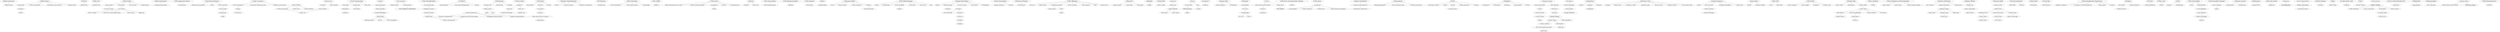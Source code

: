 strict graph "" {
	1619	 [fontsize=30,
		height=0.4722222222222222,
		label="b'Pedro the\\nLion'",
		level=1,
		played=4419533.0,
		pos="9994.39,43937.85",
		weight=240022,
		width=2.9444444444444446];
	707	 [fontsize=25,
		height=0.3888888888888889,
		label="b'Elliott Smith'",
		level=2,
		played=45287246.0,
		pos="-2203.28,37403.06",
		weight=810691,
		width=1.8333333333333333];
	1619 -- 707	 [weight=1.0];
	797	 [fontsize=30,
		height=0.4722222222222222,
		label="b'Fleet Foxes'",
		level=1,
		played=10289717.0,
		pos="1755.36,38008.70",
		weight=368486,
		width=2.1805555555555554];
	599	 [fontsize=25,
		height=0.3888888888888889,
		label="b'DeVotchKa'",
		level=2,
		played=3654284.0,
		pos="1417.05,41150.45",
		weight=163024,
		width=1.7638888888888888];
	797 -- 599	 [weight=1.0];
	2112	 [fontsize=25,
		height=0.3888888888888889,
		label="b'The Decemberists'",
		level=2,
		played=27497253.0,
		pos="5498.71,41166.30",
		weight=715277,
		width=2.8194444444444446];
	797 -- 2112	 [weight=1.0];
	1117	 [fontsize=25,
		height=0.3888888888888889,
		label="b'Jos\xc3\xa9 Gonz\xc3\xa1lez'",
		level=2,
		played=13893748.0,
		pos="25101.63,14926.32",
		weight=545027,
		width=2.3055555555555554];
	797 -- 1117	 [weight=1.0];
	114	 [fontsize=25,
		height=0.3888888888888889,
		label="b'Andrew Bird'",
		level=2,
		played=16449654.0,
		pos="-280.79,38891.07",
		weight=483747,
		width=1.9027777777777777];
	797 -- 114	 [weight=1.0];
	2314	 [fontsize=30,
		height=0.4722222222222222,
		label="b'Thrice'",
		level=1,
		played=16236169.0,
		pos="-1252.14,-2794.03",
		weight=387528,
		width=1.1666666666666667];
	346	 [fontsize=25,
		height=0.3888888888888889,
		label="b'Brand New'",
		level=2,
		played=33678477.0,
		pos="-13435.57,-10816.86",
		weight=527253,
		width=1.7222222222222223];
	2314 -- 346	 [weight=1.0];
	388	 [fontsize=25,
		height=0.3888888888888889,
		label="b'Calexico'",
		level=2,
		played=7710814.0,
		pos="1614.43,41398.51",
		weight=330058,
		width=1.3333333333333333];
	599 -- 388	 [weight=1.0];
	320	 [fontsize=30,
		height=0.4722222222222222,
		label="b'Bon Iver'",
		level=1,
		played=9091948.0,
		pos="-1803.62,42926.55",
		weight=202669,
		width=1.5555555555555556];
	531	 [fontsize=25,
		height=0.3888888888888889,
		label="b'Damien Rice'",
		level=2,
		played=24006477.0,
		pos="-6114.70,42172.72",
		weight=765745,
		width=2.0];
	320 -- 531	 [weight=1.0];
	2447	 [fontsize=25,
		height=0.3888888888888889,
		label="b'Wilco'",
		level=2,
		played=22059617.0,
		pos="33.09,41476.27",
		weight=592002,
		width=0.8611111111111112];
	388 -- 2447	 [weight=1.0];
	1523	 [fontsize=30,
		height=0.4722222222222222,
		label="b'Nick Drake'",
		level=1,
		played=15153624.0,
		pos="1416.45,35161.37",
		weight=657487,
		width=2.0416666666666665];
	1099	 [fontsize=25,
		height=0.3888888888888889,
		label="b'John Martyn'",
		level=2,
		played=921606.0,
		pos="-34.38,34855.79",
		weight=104145,
		width=1.9166666666666667];
	1523 -- 1099	 [weight=1.0];
	2340	 [fontsize=25,
		height=0.3888888888888889,
		label="b'Tom Waits'",
		level=2,
		played=28050994.0,
		pos="29669.67,-3705.11",
		weight=622809,
		width=1.6666666666666667];
	1523 -- 2340	 [weight=1.0];
	420	 [fontsize=25,
		height=0.3888888888888889,
		label="b'Cat Stevens'",
		level=2,
		played=8461083.0,
		pos="412.09,33661.30",
		weight=546004,
		width=1.9027777777777777];
	1523 -- 420	 [weight=1.0];
	1054	 [fontsize=25,
		height=0.3888888888888889,
		label="b'Jeff Buckley'",
		level=2,
		played=14870506.0,
		pos="-2449.43,35544.72",
		weight=761225,
		width=1.875];
	1523 -- 1054	 [weight=1.0];
	942	 [fontsize=30,
		height=0.4722222222222222,
		label="b'Head Automatica'",
		level=1,
		played=5259378.0,
		pos="-14065.16,-10767.31",
		weight=247822,
		width=3.2083333333333335];
	2003	 [fontsize=25,
		height=0.3888888888888889,
		label="b'Taking Back\\nSunday'",
		level=2,
		played=26673760.0,
		pos="-12084.81,-14657.32",
		weight=597935,
		width=3.388888888888889];
	942 -- 2003	 [weight=1.0];
	2048	 [fontsize=30,
		height=0.4722222222222222,
		label="b'The Apples\\nin Stereo'",
		level=1,
		played=4167192.0,
		pos="10844.07,37338.56",
		weight=225617,
		width=4.125];
	1555	 [fontsize=25,
		height=0.3888888888888889,
		label="b'of Montreal'",
		level=2,
		played=23823631.0,
		pos="4496.90,43675.98",
		weight=555182,
		width=1.75];
	2048 -- 1555	 [weight=1.0];
	186	 [fontsize=30,
		height=0.4722222222222222,
		label="b'Au Revoir\\nSimone'",
		level=1,
		played=3109331.0,
		pos="3079.57,45220.22",
		weight=192139,
		width=3.5972222222222223];
	1193	 [fontsize=25,
		height=0.3888888888888889,
		label="b'Kings of\\nConvenience'",
		level=2,
		played=14621164.0,
		pos="-5719.76,42073.20",
		weight=549526,
		width=3.5833333333333335];
	186 -- 1193	 [weight=1.0];
	1937	 [fontsize=25,
		height=0.3888888888888889,
		label="b'Stars'",
		level=2,
		played=18437267.0,
		pos="10985.53,34958.06",
		weight=540522,
		width=0.8194444444444444];
	186 -- 1937	 [weight=1.0];
	2096	 [fontsize=25,
		height=0.3888888888888889,
		label="b'The Concretes'",
		level=2,
		played=1894092.0,
		pos="7182.12,34976.50",
		weight=160134,
		width=2.2777777777777777];
	186 -- 2096	 [weight=1.0];
	2377	 [fontsize=30,
		height=0.4722222222222222,
		label="b'Ugly Casanova'",
		level=1,
		played=1504976.0,
		pos="3908.08,19150.16",
		weight=124169,
		width=2.8333333333333335];
	2191	 [fontsize=25,
		height=0.3888888888888889,
		label="b'The Microphones'",
		level=2,
		played=4524008.0,
		pos="16737.24,20195.11",
		weight=209964,
		width=2.6944444444444446];
	2377 -- 2191	 [weight=1.0];
	468	 [fontsize=25,
		height=0.3888888888888889,
		label="b'Clap Your Hands\\nSay Yeah'",
		level=2,
		played=9938291.0,
		pos="5309.52,15502.00",
		weight=529107,
		width=4.444444444444445];
	2377 -- 468	 [weight=1.0];
	360	 [fontsize=25,
		height=0.3888888888888889,
		label="b'Broken Social\\nScene'",
		level=2,
		played=23513791.0,
		pos="9196.74,19630.79",
		weight=696631,
		width=3.4166666666666665];
	2377 -- 360	 [weight=1.0];
	2270	 [fontsize=30,
		height=0.4722222222222222,
		label="b'The Thrills'",
		level=1,
		played=2914176.0,
		pos="-16666.50,41146.67",
		weight=278211,
		width=1.9583333333333333];
	1847	 [fontsize=25,
		height=0.3888888888888889,
		label="b'Shout Out\\nLouds'",
		level=2,
		played=5891135.0,
		pos="-17211.12,40523.33",
		weight=321238,
		width=2.8055555555555554];
	2270 -- 1847	 [weight=1.0];
	1490	 [fontsize=25,
		height=0.3888888888888889,
		label="b'Nada Surf'",
		level=2,
		played=10234504.0,
		pos="-3984.54,40536.63",
		weight=502496,
		width=1.5694444444444444];
	2270 -- 1490	 [weight=1.0];
	970	 [fontsize=25,
		height=0.3888888888888889,
		label="b'Hot Hot\\nHeat'",
		level=2,
		played=10810393.0,
		pos="-10517.62,49410.55",
		weight=559139,
		width=2.2083333333333335];
	2270 -- 970	 [weight=1.0];
	1299	 [fontsize=25,
		height=0.3888888888888889,
		label="b'Love Is\\nAll'",
		level=2,
		played=1046804.0,
		pos="6608.45,36554.50",
		weight=105033,
		width=1.8055555555555556];
	2096 -- 1299	 [weight=1.0];
	1884	 [fontsize=25,
		height=0.3888888888888889,
		label="b'Smog'",
		level=2,
		played=2567829.0,
		pos="17401.46,21435.15",
		weight=171885,
		width=0.9166666666666666];
	2191 -- 1884	 [weight=1.0];
	2322	 [fontsize=25,
		height=0.3888888888888889,
		label="b'Tiger Lou'",
		level=2,
		played=2699557.0,
		pos="-23301.05,31993.01",
		weight=105194,
		width=1.4722222222222223];
	1847 -- 2322	 [weight=1.0];
	577	 [fontsize=25,
		height=0.3888888888888889,
		label="b'Deerhunter'",
		level=2,
		played=4959710.0,
		pos="3753.06,17942.05",
		weight=169185,
		width=1.75];
	1299 -- 577	 [weight=1.0];
	1237	 [fontsize=30,
		height=0.4722222222222222,
		label="b'LCD Soundsystem'",
		level=1,
		played=11303797.0,
		pos="11926.21,23978.75",
		weight=622881,
		width=3.486111111111111];
	2289	 [fontsize=25,
		height=0.3888888888888889,
		label="b'The Whip'",
		level=2,
		played=1069086.0,
		pos="9243.95,23935.27",
		weight=146552,
		width=1.4861111111111112];
	1237 -- 2289	 [weight=1.0];
	1135	 [fontsize=25,
		height=0.3888888888888889,
		label="b'Junior Boys'",
		level=2,
		played=4049716.0,
		pos="8278.62,27343.55",
		weight=200236,
		width=1.8194444444444444];
	1237 -- 1135	 [weight=1.0];
	968	 [fontsize=25,
		height=0.3888888888888889,
		label="b'Hot Chip'",
		level=2,
		played=14405336.0,
		pos="20139.83,31809.12",
		weight=581254,
		width=1.3611111111111112];
	1237 -- 968	 [weight=1.0];
	419	 [fontsize=25,
		height=0.3888888888888889,
		label="b'Cat Power'",
		level=2,
		played=25796937.0,
		pos="-18099.00,38070.12",
		weight=764373,
		width=1.625];
	1884 -- 419	 [weight=1.0];
	1832	 [fontsize=25,
		height=0.3888888888888889,
		label="b'Shakira'",
		level=2,
		played=11957055.0,
		pos="19058.04,17915.78",
		weight=599218,
		width=1.1805555555555556];
	730	 [fontsize=25,
		height=0.3888888888888889,
		label="b'Enrique Iglesias'",
		level=2,
		played=6252538.0,
		pos="-38934.05,16674.60",
		weight=410708,
		width=2.4722222222222223];
	1832 -- 730	 [weight=1.0];
	1755	 [fontsize=25,
		height=0.3888888888888889,
		label="b'Ronan Keating'",
		level=2,
		played=1561555.0,
		pos="-31716.83,14901.05",
		weight=209105,
		width=2.3055555555555554];
	730 -- 1755	 [weight=1.0];
	534	 [fontsize=25,
		height=0.3888888888888889,
		label="b'Daniel Bedingfield'",
		level=2,
		played=1480861.0,
		pos="-32152.74,16305.88",
		weight=188172,
		width=2.8055555555555554];
	1755 -- 534	 [weight=1.0];
	1144	 [fontsize=30,
		height=0.4722222222222222,
		label="b'Just Jack'",
		level=1,
		played=2167022.0,
		pos="-23924.33,25678.86",
		weight=182697,
		width=1.75];
	534 -- 1144	 [weight=1.0];
	213	 [fontsize=25,
		height=0.3888888888888889,
		label="b'Basement Jaxx'",
		level=2,
		played=8576589.0,
		pos="21874.26,35464.27",
		weight=580544,
		width=2.375];
	1144 -- 213	 [weight=1.0];
	1405	 [fontsize=25,
		height=0.3888888888888889,
		label="b'M.I.A.'",
		level=2,
		played=14954538.0,
		pos="-8513.86,19918.73",
		weight=563873,
		width=0.9166666666666666];
	1144 -- 1405	 [weight=1.0];
	2271	 [fontsize=25,
		height=0.3888888888888889,
		label="b'The Ting\\nTings'",
		level=2,
		played=8400738.0,
		pos="20581.36,31677.48",
		weight=553469,
		width=2.513888888888889];
	1144 -- 2271	 [weight=1.0];
	2265	 [fontsize=25,
		height=0.3888888888888889,
		label="b'The Supremes'",
		level=2,
		played=1454527.0,
		pos="-10567.85,37345.50",
		weight=222145,
		width=2.2777777777777777];
	1356	 [fontsize=25,
		height=0.3888888888888889,
		label="b'Marvin Gaye'",
		level=2,
		played=7407818.0,
		pos="-10435.39,38369.85",
		weight=630961,
		width=1.9722222222222223];
	2265 -- 1356	 [weight=1.0];
	2238	 [fontsize=25,
		height=0.3888888888888889,
		label="b'The Ronettes'",
		level=2,
		played=881353.0,
		pos="-6857.53,40528.69",
		weight=153244,
		width=2.0972222222222223];
	2265 -- 2238	 [weight=1.0];
	2234	 [fontsize=30,
		height=0.4722222222222222,
		label="b'The Righteous\\nBrothers'",
		level=1,
		played=782787.0,
		pos="-6687.89,40371.03",
		weight=160867,
		width=4.638888888888889];
	2238 -- 2234	 [weight=1.0];
	2123	 [fontsize=30,
		height=0.4722222222222222,
		label="b'The Dust\\nBrothers'",
		level=1,
		played=2137179.0,
		pos="23917.34,5948.48",
		weight=141869,
		width=3.625];
	502	 [fontsize=25,
		height=0.3888888888888889,
		label="b'Craig Armstrong'",
		level=2,
		played=2534981.0,
		pos="-26367.55,-9802.20",
		weight=217536,
		width=2.5277777777777777];
	2123 -- 502	 [weight=1.0];
	2386	 [fontsize=30,
		height=0.4722222222222222,
		label="b'UNKLE'",
		level=1,
		played=8733607.0,
		pos="25937.51,5911.76",
		weight=490687,
		width=1.4027777777777777];
	966	 [fontsize=25,
		height=0.3888888888888889,
		label="b'Hooverphonic'",
		level=2,
		played=8415281.0,
		pos="-21484.80,39341.93",
		weight=505670,
		width=2.1527777777777777];
	2386 -- 966	 [weight=1.0];
	2014	 [fontsize=25,
		height=0.3888888888888889,
		label="b'T\xc3\xa9l\xc3\xa9popmusik'",
		level=2,
		played=5664515.0,
		pos="31810.57,7699.22",
		weight=477590,
		width=2.1666666666666665];
	2386 -- 2014	 [weight=1.0];
	1224	 [fontsize=25,
		height=0.3888888888888889,
		label="b'Lamb'",
		level=2,
		played=9280985.0,
		pos="32135.24,9361.86",
		weight=613913,
		width=0.875];
	2386 -- 1224	 [weight=1.0];
	2542	 [fontsize=25,
		height=0.3888888888888889,
		label="b'Zbigniew Preisner'",
		level=2,
		played=1671545.0,
		pos="-32971.46,-10147.75",
		weight=125122,
		width=2.7916666666666665];
	502 -- 2542	 [weight=1.0];
	1657	 [fontsize=30,
		height=0.4722222222222222,
		label="b'Portishead'",
		level=1,
		played=30385057.0,
		pos="31214.38,4896.06",
		weight=1005250,
		width=2.0];
	1885	 [fontsize=25,
		height=0.3888888888888889,
		label="b'Smoke City'",
		level=2,
		played=1872792.0,
		pos="-23344.55,39840.46",
		weight=274580,
		width=1.7777777777777777];
	1657 -- 1885	 [weight=1.0];
	1455	 [fontsize=25,
		height=0.3888888888888889,
		label="b'Morcheeba'",
		level=2,
		played=13360588.0,
		pos="28937.37,9473.74",
		weight=642060,
		width=1.75];
	1657 -- 1455	 [weight=1.0];
	1446	 [fontsize=25,
		height=0.3888888888888889,
		label="b'Moloko'",
		level=2,
		played=8399554.0,
		pos="-41919.75,18926.01",
		weight=602757,
		width=1.125];
	1657 -- 1446	 [weight=1.0];
	2309	 [fontsize=30,
		height=0.4722222222222222,
		label="b'Thom Yorke'",
		level=1,
		played=9708196.0,
		pos="21198.06,31859.19",
		weight=371639,
		width=2.2777777777777777];
	144	 [fontsize=25,
		height=0.3888888888888889,
		label="b'Apparat'",
		level=2,
		played=3757399.0,
		pos="26230.27,-1729.29",
		weight=158464,
		width=1.2222222222222223];
	2309 -- 144	 [weight=1.0];
	2524	 [fontsize=25,
		height=0.3888888888888889,
		label="b'Kronos Quartet'",
		level=2,
		played=1340426.0,
		pos="-33122.86,-9576.62",
		weight=122374,
		width=2.361111111111111];
	2542 -- 2524	 [weight=1.0];
	631	 [fontsize=30,
		height=0.4722222222222222,
		label="b'DJ Krush'",
		level=1,
		played=4801063.0,
		pos="25974.73,3554.86",
		weight=297590,
		width=1.7222222222222223];
	634	 [fontsize=25,
		height=0.3888888888888889,
		label="b'DJ Shadow'",
		level=2,
		played=12717833.0,
		pos="23586.30,3810.50",
		weight=602830,
		width=1.7777777777777777];
	631 -- 634	 [weight=1.0];
	628	 [fontsize=25,
		height=0.3888888888888889,
		label="b'DJ Cam'",
		level=2,
		played=1806495.0,
		pos="26357.07,7458.57",
		weight=207428,
		width=1.2638888888888888];
	631 -- 628	 [weight=1.0];
	2360	 [fontsize=25,
		height=0.3888888888888889,
		label="b'Tricky'",
		level=2,
		played=7743582.0,
		pos="26798.25,14348.66",
		weight=506353,
		width=0.9305555555555556];
	631 -- 2360	 [weight=1.0];
	272	 [fontsize=25,
		height=0.3888888888888889,
		label="b'Bitter:Sweet'",
		level=2,
		played=1149207.0,
		pos="13977.10,7162.30",
		weight=122634,
		width=1.875];
	1885 -- 272	 [weight=1.0];
	157	 [fontsize=25,
		height=0.3888888888888889,
		label="b'Arovane'",
		level=2,
		played=1317983.0,
		pos="26677.91,-947.46",
		weight=120077,
		width=1.3055555555555556];
	144 -- 157	 [weight=1.0];
	814	 [fontsize=25,
		height=0.3888888888888889,
		label="b'Four Tet'",
		level=2,
		played=6841879.0,
		pos="35752.05,31109.75",
		weight=355413,
		width=1.3194444444444444];
	144 -- 814	 [weight=1.0];
	2531	 [fontsize=25,
		height=0.3888888888888889,
		label="b'Philip Glass'",
		level=2,
		played=5064762.0,
		pos="-34076.98,-9760.37",
		weight=259880,
		width=1.8333333333333333];
	2524 -- 2531	 [weight=1.0];
	1208	 [fontsize=30,
		height=0.4722222222222222,
		label="b'Kruder &\\nDorfmeister'",
		level=1,
		played=3615307.0,
		pos="30745.05,6765.38",
		weight=357924,
		width=4.152777777777778];
	2489	 [fontsize=25,
		height=0.3888888888888889,
		label="b'Zero 7'",
		level=2,
		played=17086815.0,
		pos="32045.54,8708.72",
		weight=784822,
		width=1.0138888888888888];
	1208 -- 2489	 [weight=1.0];
	909	 [fontsize=25,
		height=0.3888888888888889,
		label="b'Groove Armada'",
		level=2,
		played=8970207.0,
		pos="17280.72,235.05",
		weight=691987,
		width=2.4583333333333335];
	1208 -- 909	 [weight=1.0];
	2301	 [fontsize=25,
		height=0.3888888888888889,
		label="b'Thievery Corporation'",
		level=2,
		played=17203283.0,
		pos="28267.69,8012.40",
		weight=739944,
		width=3.25];
	1208 -- 2301	 [weight=1.0];
	24	 [fontsize=25,
		height=0.3888888888888889,
		label="b'9 Lazy\\n9'",
		level=2,
		played=1267424.0,
		pos="25690.09,10411.43",
		weight=168403,
		width=1.5138888888888888];
	628 -- 24	 [weight=1.0];
	1056	 [fontsize=25,
		height=0.3888888888888889,
		label="b'Jem'",
		level=2,
		played=5580187.0,
		pos="13958.90,6761.44",
		weight=484415,
		width=0.6666666666666666];
	272 -- 1056	 [weight=1.0];
	1848	 [fontsize=25,
		height=0.3888888888888889,
		label="b'Sia'",
		level=2,
		played=9339918.0,
		pos="-18277.94,39396.35",
		weight=548364,
		width=0.5138888888888888];
	272 -- 1848	 [weight=1.0];
	925	 [fontsize=25,
		height=0.3888888888888889,
		label="b'Hadouken!'",
		level=2,
		played=3294601.0,
		pos="18878.64,25699.78",
		weight=106745,
		width=1.6805555555555556];
	2289 -- 925	 [weight=1.0];
	2174	 [fontsize=25,
		height=0.3888888888888889,
		label="b'The Knife'",
		level=2,
		played=18551613.0,
		pos="20724.76,33756.27",
		weight=562406,
		width=1.5];
	1135 -- 2174	 [weight=1.0];
	308	 [fontsize=25,
		height=0.3888888888888889,
		label="b'Boards of\\nCanada'",
		level=2,
		played=28090230.0,
		pos="23189.70,4982.13",
		weight=623541,
		width=3.0];
	157 -- 308	 [weight=1.0];
	140	 [fontsize=25,
		height=0.3888888888888889,
		label="b'Aphex Twin'",
		level=2,
		played=21242277.0,
		pos="18800.46,2843.67",
		weight=664060,
		width=1.8194444444444444];
	814 -- 140	 [weight=1.0];
	2499	 [fontsize=25,
		height=0.3888888888888889,
		label="b'Dmitri Shostakovich'",
		level=2,
		played=1128466.0,
		pos="29439.11,-13982.18",
		weight=171355,
		width=3.0694444444444446];
	2531 -- 2499	 [weight=1.0];
	774	 [fontsize=30,
		height=0.4722222222222222,
		label="b'FC/Kahuna'",
		level=1,
		played=549777.0,
		pos="18721.21,-348.99",
		weight=113815,
		width=2.111111111111111];
	2383	 [fontsize=25,
		height=0.3888888888888889,
		label="b'Underworld'",
		level=2,
		played=7292226.0,
		pos="17415.07,-1755.31",
		weight=541732,
		width=1.7777777777777777];
	774 -- 2383	 [weight=1.0];
	1679	 [fontsize=25,
		height=0.3888888888888889,
		label="b'Quantic'",
		level=2,
		played=2606642.0,
		pos="21577.65,6714.11",
		weight=235304,
		width=1.2083333333333333];
	24 -- 1679	 [weight=1.0];
	2052	 [fontsize=30,
		height=0.4722222222222222,
		label="b'The Automatic'",
		level=1,
		played=2923669.0,
		pos="-14874.18,45403.28",
		weight=247640,
		width=2.6944444444444446];
	2140	 [fontsize=25,
		height=0.3888888888888889,
		label="b'The Futureheads'",
		level=2,
		played=6317238.0,
		pos="-14404.05,48797.43",
		weight=491467,
		width=2.6527777777777777];
	2052 -- 2140	 [weight=1.0];
	2432	 [fontsize=25,
		height=0.3888888888888889,
		label="b'We Are\\nScientists'",
		level=2,
		played=11728388.0,
		pos="-9719.02,49081.17",
		weight=638660,
		width=2.9444444444444446];
	2052 -- 2432	 [weight=1.0];
	1703	 [fontsize=25,
		height=0.3888888888888889,
		label="b'Razorlight'",
		level=2,
		played=12531589.0,
		pos="-16182.48,27841.30",
		weight=775277,
		width=1.5694444444444444];
	2052 -- 1703	 [weight=1.0];
	55	 [fontsize=30,
		height=0.4722222222222222,
		label="b'Air Traffic'",
		level=1,
		played=2410727.0,
		pos="-17667.97,46823.20",
		weight=200502,
		width=1.7916666666666667];
	686	 [fontsize=25,
		height=0.3888888888888889,
		label="b'Editors'",
		level=2,
		played=15351065.0,
		pos="-19423.03,48558.11",
		weight=686981,
		width=1.0833333333333333];
	55 -- 686	 [weight=1.0];
	2281	 [fontsize=30,
		height=0.4722222222222222,
		label="b'The Verve'",
		level=1,
		played=12105996.0,
		pos="45496.31,9076.47",
		weight=923596,
		width=1.9305555555555556];
	280	 [fontsize=25,
		height=0.3888888888888889,
		label="b'Black Rebel\\nMotorcycle Club'",
		level=2,
		played=10093083.0,
		pos="45566.59,8304.26",
		weight=475872,
		width=4.638888888888889];
	2281 -- 280	 [weight=1.0];
	1333	 [fontsize=25,
		height=0.3888888888888889,
		label="b'Manic Street\\nPreachers'",
		level=2,
		played=11362373.0,
		pos="-18016.88,41609.18",
		weight=523277,
		width=3.8333333333333335];
	2281 -- 1333	 [weight=1.0];
	1986	 [fontsize=25,
		height=0.3888888888888889,
		label="b'Supergrass'",
		level=2,
		played=6042048.0,
		pos="-11376.04,45074.43",
		weight=485340,
		width=1.7777777777777777];
	2281 -- 1986	 [weight=1.0];
	653	 [fontsize=25,
		height=0.3888888888888889,
		label="b'Doves'",
		level=2,
		played=7529620.0,
		pos="-15434.00,39725.74",
		weight=545680,
		width=0.9861111111111112];
	2281 -- 653	 [weight=1.0];
	1949	 [fontsize=25,
		height=0.3888888888888889,
		label="b'Stereophonics'",
		level=2,
		played=13314508.0,
		pos="-4201.47,-4339.54",
		weight=766218,
		width=2.2222222222222223];
	2281 -- 1949	 [weight=1.0];
	1169	 [fontsize=30,
		height=0.4722222222222222,
		label="b'Keane'",
		level=1,
		played=25603025.0,
		pos="-4473.56,-4440.67",
		weight=1088831,
		width=1.2083333333333333];
	174	 [fontsize=25,
		height=0.3888888888888889,
		label="b'Athlete'",
		level=2,
		played=5978814.0,
		pos="-15157.54,41347.63",
		weight=487805,
		width=1.0833333333333333];
	1169 -- 174	 [weight=1.0];
	2138	 [fontsize=25,
		height=0.3888888888888889,
		label="b'The Fray'",
		level=2,
		played=19064738.0,
		pos="4105.60,8791.11",
		weight=763031,
		width=1.4027777777777777];
	1169 -- 2138	 [weight=1.0];
	1674	 [fontsize=25,
		height=0.3888888888888889,
		label="b'Pulp'",
		level=2,
		played=9026039.0,
		pos="-20421.35,53104.01",
		weight=506107,
		width=0.7083333333333334];
	1986 -- 1674	 [weight=1.0];
	2230	 [fontsize=30,
		height=0.4722222222222222,
		label="b'The Raveonettes'",
		level=1,
		played=3969178.0,
		pos="45774.69,5981.46",
		weight=225545,
		width=3.1805555555555554];
	2107	 [fontsize=25,
		height=0.3888888888888889,
		label="b'The Dandy\\nWarhols'",
		level=2,
		played=10195163.0,
		pos="48687.19,7302.95",
		weight=594006,
		width=3.263888888888889];
	2230 -- 2107	 [weight=1.0];
	2075	 [fontsize=30,
		height=0.4722222222222222,
		label="b'The Boomtown\\nRats'",
		level=1,
		played=578807.0,
		pos="-35625.68,-6674.12",
		weight=101179,
		width=4.013888888888889];
	295	 [fontsize=25,
		height=0.3888888888888889,
		label="b'Blondie'",
		level=2,
		played=8488484.0,
		pos="-41406.43,6916.35",
		weight=681337,
		width=1.1666666666666667];
	2075 -- 295	 [weight=1.0];
	2106	 [fontsize=30,
		height=0.4722222222222222,
		label="b'The Damned'",
		level=1,
		played=2053065.0,
		pos="-41999.61,7632.70",
		weight=171259,
		width=2.4166666666666665];
	1830	 [fontsize=25,
		height=0.3888888888888889,
		label="b'Sex Pistols'",
		level=2,
		played=7433371.0,
		pos="-16068.85,-19289.85",
		weight=481109,
		width=1.7222222222222223];
	2106 -- 1830	 [weight=1.0];
	598	 [fontsize=30,
		height=0.4722222222222222,
		label="b'Devo'",
		level=1,
		played=4259548.0,
		pos="22073.44,-14819.35",
		weight=306665,
		width=0.9861111111111112];
	2005	 [fontsize=25,
		height=0.3888888888888889,
		label="b'Talking Heads'",
		level=2,
		played=11925660.0,
		pos="22753.82,-13157.94",
		weight=626936,
		width=2.2222222222222223];
	598 -- 2005	 [weight=1.0];
	1916	 [fontsize=30,
		height=0.4722222222222222,
		label="b'Spandau Ballet'",
		level=1,
		played=1126173.0,
		pos="-43366.37,-4939.89",
		weight=200569,
		width=2.8333333333333335];
	49	 [fontsize=25,
		height=0.3888888888888889,
		label="b'a-ha'",
		level=2,
		played=6526398.0,
		pos="-43937.96,4747.34",
		weight=543486,
		width=0.7083333333333334];
	1916 -- 49	 [weight=1.0];
	669	 [fontsize=25,
		height=0.3888888888888889,
		label="b'Duran Duran'",
		level=2,
		played=8060513.0,
		pos="-44090.98,-2024.97",
		weight=644639,
		width=2.0];
	1916 -- 669	 [weight=1.0];
	2016	 [fontsize=25,
		height=0.3888888888888889,
		label="b'Tears for\\nFears'",
		level=2,
		played=5196384.0,
		pos="-38728.08,-3441.46",
		weight=534460,
		width=2.5694444444444446];
	1916 -- 2016	 [weight=1.0];
	2440	 [fontsize=25,
		height=0.3888888888888889,
		label="b'Wham!'",
		level=2,
		played=1877620.0,
		pos="-30705.66,-2405.22",
		weight=326565,
		width=1.1111111111111112];
	1916 -- 2440	 [weight=1.0];
	2291	 [fontsize=30,
		height=0.4722222222222222,
		label="b'The White\\nStripes'",
		level=1,
		played=48044689.0,
		pos="-1107.82,-7681.67",
		weight=1242635,
		width=3.5555555555555554];
	387	 [fontsize=25,
		height=0.3888888888888889,
		label="b'Cake'",
		level=2,
		played=18262628.0,
		pos="-18691.43,-24675.98",
		weight=742723,
		width=0.8194444444444444];
	2291 -- 387	 [weight=1.0];
	2460	 [fontsize=25,
		height=0.3888888888888889,
		label="b'Wolfmother'",
		level=2,
		played=8987680.0,
		pos="6610.52,-29957.71",
		weight=498765,
		width=1.7777777777777777];
	2291 -- 2460	 [weight=1.0];
	485	 [fontsize=25,
		height=0.3888888888888889,
		label="b'Cold War\\nKids'",
		level=2,
		played=7591755.0,
		pos="10534.09,19211.71",
		weight=424655,
		width=2.4166666666666665];
	2291 -- 485	 [weight=1.0];
	2153	 [fontsize=25,
		height=0.3888888888888889,
		label="b'The Hives'",
		level=2,
		played=16384145.0,
		pos="-651.22,-5015.92",
		weight=696320,
		width=1.5694444444444444];
	2291 -- 2153	 [weight=1.0];
	2284	 [fontsize=25,
		height=0.3888888888888889,
		label="b'The Vines'",
		level=2,
		played=6787763.0,
		pos="-15081.83,28750.29",
		weight=480646,
		width=1.5694444444444444];
	2291 -- 2284	 [weight=1.0];
	1066	 [fontsize=25,
		height=0.3888888888888889,
		label="b'Jet'",
		level=2,
		played=9676081.0,
		pos="-14803.77,27341.93",
		weight=747836,
		width=0.4722222222222222];
	2291 -- 1066	 [weight=1.0];
	1907	 [fontsize=30,
		height=0.4722222222222222,
		label="b'Sophie Ellis-Bextor'",
		level=1,
		played=3608375.0,
		pos="-41948.20,26157.01",
		weight=310619,
		width=3.5277777777777777];
	1417	 [fontsize=25,
		height=0.3888888888888889,
		label="b'Mika'",
		level=2,
		played=14248519.0,
		pos="-40273.95,9972.08",
		weight=692106,
		width=0.7361111111111112];
	1907 -- 1417	 [weight=1.0];
	1212	 [fontsize=25,
		height=0.3888888888888889,
		label="b'Kylie Minogue'",
		level=2,
		played=15584953.0,
		pos="-42115.44,22315.88",
		weight=780058,
		width=2.1944444444444446];
	1907 -- 1212	 [weight=1.0];
	1807	 [fontsize=25,
		height=0.3888888888888889,
		label="b'Scissor Sisters'",
		level=2,
		played=10169391.0,
		pos="22189.85,38079.59",
		weight=603869,
		width=2.3055555555555554];
	1907 -- 1807	 [weight=1.0];
	1263	 [fontsize=25,
		height=0.3888888888888889,
		label="b'Lily Allen'",
		level=2,
		played=18814073.0,
		pos="-35900.39,7149.07",
		weight=735619,
		width=1.4027777777777777];
	1907 -- 1263	 [weight=1.0];
	1977	 [fontsize=25,
		height=0.3888888888888889,
		label="b'Sugababes'",
		level=2,
		played=7709948.0,
		pos="-32518.57,24548.64",
		weight=580581,
		width=1.7638888888888888];
	1907 -- 1977	 [weight=1.0];
	1927	 [fontsize=25,
		height=0.3888888888888889,
		label="b'Spoon'",
		level=2,
		played=18054366.0,
		pos="5508.86,19717.86",
		weight=650752,
		width=1.0138888888888888];
	485 -- 1927	 [weight=1.0];
	2474	 [fontsize=30,
		height=0.4722222222222222,
		label="b'Yeah Yeah\\nYeahs'",
		level=1,
		played=27701555.0,
		pos="12754.01,31835.83",
		weight=991497,
		width=3.5972222222222223];
	2022	 [fontsize=25,
		height=0.3888888888888889,
		label="b'Tegan and\\nSara'",
		level=2,
		played=28195317.0,
		pos="-11713.05,-23997.89",
		weight=533682,
		width=2.6944444444444446];
	2474 -- 2022	 [weight=1.0];
	1399	 [fontsize=25,
		height=0.3888888888888889,
		label="b'Metric'",
		level=2,
		played=17310891.0,
		pos="20255.17,26115.05",
		weight=563444,
		width=0.9583333333333334];
	2474 -- 1399	 [weight=1.0];
	1853	 [fontsize=30,
		height=0.4722222222222222,
		label="b'Silversun Pickups'",
		level=1,
		played=5495699.0,
		pos="7161.37,15781.32",
		weight=197960,
		width=3.2916666666666665];
	2079	 [fontsize=25,
		height=0.3888888888888889,
		label="b'The Bravery'",
		level=2,
		played=8810430.0,
		pos="23189.68,33046.53",
		weight=603476,
		width=1.9027777777777777];
	1853 -- 2079	 [weight=1.0];
	2201	 [fontsize=30,
		height=0.4722222222222222,
		label="b'The Offspring'",
		level=1,
		played=40183610.0,
		pos="11927.21,-20365.87",
		weight=1081707,
		width=2.5277777777777777];
	1981	 [fontsize=25,
		height=0.3888888888888889,
		label="b'Sum 41'",
		level=2,
		played=29315950.0,
		pos="-17908.23,-23065.28",
		weight=781181,
		width=1.2083333333333333];
	2201 -- 1981	 [weight=1.0];
	269	 [fontsize=25,
		height=0.3888888888888889,
		label="b'Billy Talent'",
		level=2,
		played=23721894.0,
		pos="-4102.96,17018.08",
		weight=515568,
		width=1.7083333333333333];
	2201 -- 269	 [weight=1.0];
	297	 [fontsize=25,
		height=0.3888888888888889,
		label="b'Bloodhound Gang'",
		level=2,
		played=13173996.0,
		pos="4752.97,-11861.15",
		weight=707193,
		width=2.8055555555555554];
	2201 -- 297	 [weight=1.0];
	892	 [fontsize=25,
		height=0.3888888888888889,
		label="b'Good Charlotte'",
		level=2,
		played=20768995.0,
		pos="-25136.92,-17542.51",
		weight=710957,
		width=2.361111111111111];
	2201 -- 892	 [weight=1.0];
	1733	 [fontsize=25,
		height=0.3888888888888889,
		label="b'Rise Against'",
		level=2,
		played=40244914.0,
		pos="-3135.60,15436.89",
		weight=579114,
		width=1.9583333333333333];
	2201 -- 1733	 [weight=1.0];
	43	 [fontsize=25,
		height=0.3888888888888889,
		label="b'AFI'",
		level=2,
		played=30700080.0,
		pos="-5053.63,16065.94",
		weight=671270,
		width=0.5416666666666666];
	2201 -- 43	 [weight=1.0];
	2027	 [fontsize=25,
		height=0.3888888888888889,
		label="b'Tenacious D'",
		level=2,
		played=23165913.0,
		pos="11565.20,-21208.21",
		weight=688606,
		width=1.9583333333333333];
	2201 -- 2027	 [weight=1.0];
	321	 [fontsize=30,
		height=0.4722222222222222,
		label="b'Bon Jovi'",
		level=1,
		played=17942433.0,
		pos="-35068.41,13593.21",
		weight=858344,
		width=1.6111111111111112];
	364	 [fontsize=25,
		height=0.3888888888888889,
		label="b'Bryan Adams'",
		level=2,
		played=8719647.0,
		pos="-32856.87,16739.07",
		weight=702695,
		width=2.0972222222222223];
	321 -- 364	 [weight=1.0];
	2400	 [fontsize=25,
		height=0.3888888888888889,
		label="b'Van Halen'",
		level=2,
		played=10590400.0,
		pos="39703.41,1076.82",
		weight=630959,
		width=1.625];
	321 -- 2400	 [weight=1.0];
	1810	 [fontsize=25,
		height=0.3888888888888889,
		label="b'Scorpions'",
		level=2,
		played=11791197.0,
		pos="35020.60,1007.18",
		weight=597146,
		width=1.5555555555555556];
	321 -- 1810	 [weight=1.0];
	1763	 [fontsize=30,
		height=0.4722222222222222,
		label="b'Roxette'",
		level=1,
		played=6849316.0,
		pos="-35597.12,15051.51",
		weight=461144,
		width=1.4444444444444444];
	27	 [fontsize=25,
		height=0.3888888888888889,
		label="b'ABBA'",
		level=2,
		played=11477764.0,
		pos="-33345.27,2161.06",
		weight=629716,
		width=0.9305555555555556];
	1763 -- 27	 [weight=1.0];
	1683	 [fontsize=30,
		height=0.4722222222222222,
		label="b'Quiet Riot'",
		level=1,
		played=919922.0,
		pos="43688.59,-8054.44",
		weight=134496,
		width=1.8611111111111112];
	72	 [fontsize=25,
		height=0.3888888888888889,
		label="b'Alice Cooper'",
		level=2,
		played=8645467.0,
		pos="42336.69,-7870.01",
		weight=527380,
		width=2.0];
	1683 -- 72	 [weight=1.0];
	1692	 [fontsize=25,
		height=0.3888888888888889,
		label="b'Ramones'",
		level=2,
		played=23236351.0,
		pos="-29527.57,-20332.53",
		weight=757401,
		width=1.4861111111111112];
	380	 [fontsize=25,
		height=0.3888888888888889,
		label="b'Buzzcocks'",
		level=2,
		played=4240962.0,
		pos="-41864.76,7407.37",
		weight=307283,
		width=1.6666666666666667];
	1692 -- 380	 [weight=1.0];
	1127	 [fontsize=30,
		height=0.4722222222222222,
		label="b'Joy Division'",
		level=1,
		played=25197254.0,
		pos="-39842.28,-8403.42",
		weight=764356,
		width=2.236111111111111];
	380 -- 1127	 [weight=1.0];
	1456	 [fontsize=25,
		height=0.3888888888888889,
		label="b'Morrissey'",
		level=2,
		played=18526352.0,
		pos="-18763.82,42158.19",
		weight=581637,
		width=1.5138888888888888];
	1127 -- 1456	 [weight=1.0];
	1515	 [fontsize=25,
		height=0.3888888888888889,
		label="b'New Order'",
		level=2,
		played=14241357.0,
		pos="18811.06,-4659.33",
		weight=741154,
		width=1.6805555555555556];
	1127 -- 1515	 [weight=1.0];
	1250	 [fontsize=25,
		height=0.3888888888888889,
		label="b'Leonard Cohen'",
		level=2,
		played=11385795.0,
		pos="15389.61,-15061.23",
		weight=536625,
		width=2.4027777777777777];
	1099 -- 1250	 [weight=1.0];
	1297	 [fontsize=25,
		height=0.3888888888888889,
		label="b'Lou Reed'",
		level=2,
		played=7682200.0,
		pos="30757.04,370.71",
		weight=592004,
		width=1.5138888888888888];
	2340 -- 1297	 [weight=1.0];
	713	 [fontsize=25,
		height=0.3888888888888889,
		label="b'Elvis Costello'",
		level=2,
		played=7178080.0,
		pos="19183.02,-11062.64",
		weight=477693,
		width=2.0972222222222223];
	1297 -- 713	 [weight=1.0];
	1522	 [fontsize=25,
		height=0.3888888888888889,
		label="b'Nick Cave and the\\nBad Seeds'",
		level=2,
		played=13858593.0,
		pos="1083.53,44301.52",
		weight=514082,
		width=4.833333333333333];
	1297 -- 1522	 [weight=1.0];
	1505	 [fontsize=25,
		height=0.3888888888888889,
		label="b'Neil Young'",
		level=2,
		played=17922485.0,
		pos="-29016.37,11000.02",
		weight=675838,
		width=1.7083333333333333];
	1297 -- 1505	 [weight=1.0];
	990	 [fontsize=25,
		height=0.3888888888888889,
		label="b'Iggy Pop'",
		level=2,
		played=6260372.0,
		pos="44316.54,9960.68",
		weight=549042,
		width=1.375];
	1297 -- 990	 [weight=1.0];
	1476	 [fontsize=25,
		height=0.3888888888888889,
		label="b'Musiq'",
		level=2,
		played=1456713.0,
		pos="-15420.24,17814.59",
		weight=110855,
		width=0.9305555555555556];
	1236	 [fontsize=25,
		height=0.3888888888888889,
		label="b'Lauryn Hill'",
		level=2,
		played=4854978.0,
		pos="-25127.82,24204.71",
		weight=406920,
		width=1.6527777777777777];
	1476 -- 1236	 [weight=1.0];
	1083	 [fontsize=25,
		height=0.3888888888888889,
		label="b'Joe'",
		level=2,
		played=1245112.0,
		pos="-22612.69,22695.01",
		weight=135278,
		width=0.5694444444444444];
	1476 -- 1083	 [weight=1.0];
	2464	 [fontsize=30,
		height=0.4722222222222222,
		label="b'Wyclef Jean'",
		level=1,
		played=2957226.0,
		pos="-18211.22,-8591.03",
		weight=255232,
		width=2.2777777777777777];
	1236 -- 2464	 [weight=1.0];
	2391	 [fontsize=25,
		height=0.3888888888888889,
		label="b'Usher'",
		level=2,
		played=7782170.0,
		pos="-20006.91,16774.09",
		weight=546757,
		width=0.9305555555555556];
	1083 -- 2391	 [weight=1.0];
	56	 [fontsize=25,
		height=0.3888888888888889,
		label="b'Akon'",
		level=2,
		played=10102866.0,
		pos="-18545.13,13331.90",
		weight=589097,
		width=0.7916666666666666];
	2464 -- 56	 [weight=1.0];
	1305	 [fontsize=30,
		height=0.4722222222222222,
		label="b'Ludacris'",
		level=1,
		played=6776141.0,
		pos="-13633.08,-4313.98",
		weight=423907,
		width=1.5833333333333333];
	1577	 [fontsize=25,
		height=0.3888888888888889,
		label="b'OutKast'",
		level=2,
		played=14340731.0,
		pos="-15813.14,-6590.50",
		weight=804335,
		width=1.2638888888888888];
	1305 -- 1577	 [weight=1.0];
	1151	 [fontsize=30,
		height=0.4722222222222222,
		label="b'Kanye West'",
		level=1,
		played=40672064.0,
		pos="-19162.98,-4430.27",
		weight=1023445,
		width=2.25];
	882	 [fontsize=25,
		height=0.3888888888888889,
		label="b'Gnarls Barkley'",
		level=2,
		played=13960856.0,
		pos="-10250.42,-24085.27",
		weight=658504,
		width=2.2777777777777777];
	1151 -- 882	 [weight=1.0];
	2324	 [fontsize=25,
		height=0.3888888888888889,
		label="b'Timbaland'",
		level=2,
		played=12687461.0,
		pos="-27987.67,23495.73",
		weight=572821,
		width=1.625];
	1151 -- 2324	 [weight=1.0];
	721	 [fontsize=30,
		height=0.4722222222222222,
		label="b'Eminem'",
		level=1,
		played=30050850.0,
		pos="-13092.86,-3889.48",
		weight=956558,
		width=1.5416666666666667];
	1284	 [fontsize=25,
		height=0.3888888888888889,
		label="b'Lloyd Banks'",
		level=2,
		played=1791056.0,
		pos="-12038.11,9188.39",
		weight=141309,
		width=1.9027777777777777];
	721 -- 1284	 [weight=1.0];
	2222	 [fontsize=25,
		height=0.3888888888888889,
		label="b'The Quantic\\nSoul Orchestra'",
		level=2,
		played=1020294.0,
		pos="20582.90,6290.43",
		weight=109821,
		width=4.5];
	1679 -- 2222	 [weight=1.0];
	1037	 [fontsize=25,
		height=0.3888888888888889,
		label="b'Jamiroquai'",
		level=2,
		played=18305947.0,
		pos="35403.02,27786.18",
		weight=794992,
		width=1.7083333333333333];
	2222 -- 1037	 [weight=1.0];
	2418	 [fontsize=25,
		height=0.3888888888888889,
		label="b'Vitalic'",
		level=2,
		played=3010782.0,
		pos="3883.37,31742.09",
		weight=241537,
		width=0.9305555555555556];
	1433	 [fontsize=25,
		height=0.3888888888888889,
		label="b'Miss Kittin &\\nThe Hacker'",
		level=2,
		played=952262.0,
		pos="7092.78,31564.52",
		weight=133473,
		width=4.0];
	2418 -- 1433	 [weight=1.0];
	341	 [fontsize=25,
		height=0.3888888888888889,
		label="b'Boys Noize'",
		level=2,
		played=2818736.0,
		pos="27165.96,3952.34",
		weight=207586,
		width=1.7638888888888888];
	2418 -- 341	 [weight=1.0];
	40	 [fontsize=25,
		height=0.3888888888888889,
		label="b'ADULT.'",
		level=2,
		played=1214547.0,
		pos="5877.67,29972.38",
		weight=115656,
		width=1.2361111111111112];
	1433 -- 40	 [weight=1.0];
	632	 [fontsize=30,
		height=0.4722222222222222,
		label="b'DJ Mehdi'",
		level=1,
		played=1004857.0,
		pos="27387.59,2931.86",
		weight=114930,
		width=1.7638888888888888];
	341 -- 632	 [weight=1.0];
	1221	 [fontsize=25,
		height=0.3888888888888889,
		label="b'Ladytron'",
		level=2,
		played=14940106.0,
		pos="26162.68,31990.54",
		weight=546528,
		width=1.3611111111111112];
	40 -- 1221	 [weight=1.0];
	1383	 [fontsize=30,
		height=0.4722222222222222,
		label="b'Me First and the\\nGimme Gimmes'",
		level=1,
		played=5712365.0,
		pos="18216.34,-26815.61",
		weight=228395,
		width=6.375];
	1539	 [fontsize=25,
		height=0.3888888888888889,
		label="b'NOFX'",
		level=2,
		played=23932676.0,
		pos="-30988.54,-20905.69",
		weight=484532,
		width=0.9722222222222222];
	1383 -- 1539	 [weight=1.0];
	2050	 [fontsize=30,
		height=0.4722222222222222,
		label="b'The Ataris'",
		level=1,
		played=7585380.0,
		pos="-15724.21,-14031.52",
		weight=402386,
		width=1.9027777777777777];
	1978	 [fontsize=25,
		height=0.3888888888888889,
		label="b'Sugarcult'",
		level=2,
		played=7827749.0,
		pos="-20414.78,-26198.37",
		weight=411221,
		width=1.4722222222222223];
	2050 -- 1978	 [weight=1.0];
	1292	 [fontsize=25,
		height=0.3888888888888889,
		label="b'Lostprophets'",
		level=2,
		played=19808645.0,
		pos="-7013.65,-11946.86",
		weight=636420,
		width=2.013888888888889];
	1978 -- 1292	 [weight=1.0];
	1650	 [fontsize=25,
		height=0.3888888888888889,
		label="b\"Plain White\\nT's\"",
		level=2,
		played=12137939.0,
		pos="-37803.93,-15752.74",
		weight=579664,
		width=2.5];
	1978 -- 1650	 [weight=1.0];
	2478	 [fontsize=25,
		height=0.3888888888888889,
		label="b'Yellowcard'",
		level=2,
		played=19867320.0,
		pos="7889.31,13931.00",
		weight=638817,
		width=1.7083333333333333];
	1978 -- 2478	 [weight=1.0];
	2042	 [fontsize=25,
		height=0.3888888888888889,
		label="b'The All-American\\nRejects'",
		level=2,
		played=20209111.0,
		pos="-24435.78,-26058.10",
		weight=756405,
		width=4.111111111111111];
	1978 -- 2042	 [weight=1.0];
	1074	 [fontsize=30,
		height=0.4722222222222222,
		label="b'Jimmy Eat\\nWorld'",
		level=1,
		played=32396075.0,
		pos="-14574.17,-16638.44",
		weight=936209,
		width=3.388888888888889];
	840	 [fontsize=25,
		height=0.3888888888888889,
		label="b'Further Seems\\nForever'",
		level=2,
		played=2228954.0,
		pos="-10997.81,-20257.02",
		weight=138114,
		width=3.7916666666666665];
	1074 -- 840	 [weight=1.0];
	911	 [fontsize=25,
		height=0.3888888888888889,
		label="b'Guano Apes'",
		level=2,
		played=11107850.0,
		pos="2308.17,-6314.02",
		weight=484215,
		width=1.9305555555555556];
	297 -- 911	 [weight=1.0];
	466	 [fontsize=25,
		height=0.3888888888888889,
		label="b'CKY'",
		level=2,
		played=5088699.0,
		pos="3963.81,-15390.59",
		weight=252035,
		width=0.7222222222222222];
	297 -- 466	 [weight=1.0];
	1591	 [fontsize=30,
		height=0.4722222222222222,
		label="b'Papa Roach'",
		level=1,
		played=21619039.0,
		pos="-6195.16,-5303.25",
		weight=780535,
		width=2.3055555555555554];
	349	 [fontsize=25,
		height=0.3888888888888889,
		label="b'Breaking Benjamin'",
		level=2,
		played=22239189.0,
		pos="3421.46,-21900.67",
		weight=568249,
		width=2.9166666666666665];
	1591 -- 349	 [weight=1.0];
	14	 [fontsize=25,
		height=0.3888888888888889,
		label="b'30 Seconds\\nto Mars'",
		level=2,
		played=27124599.0,
		pos="-6937.58,-9385.68",
		weight=723734,
		width=3.2916666666666665];
	1591 -- 14	 [weight=1.0];
	2312	 [fontsize=25,
		height=0.3888888888888889,
		label="b'Three Days\\nGrace'",
		level=2,
		played=18115633.0,
		pos="-1185.89,16113.82",
		weight=560425,
		width=3.0416666666666665];
	1591 -- 2312	 [weight=1.0];
	831	 [fontsize=30,
		height=0.4722222222222222,
		label="b'Fuel'",
		level=1,
		played=4350176.0,
		pos="-2263.69,13077.64",
		weight=373212,
		width=0.8194444444444444];
	1363	 [fontsize=25,
		height=0.3888888888888889,
		label="b'Matchbox Twenty'",
		level=2,
		played=10058599.0,
		pos="12020.45,-15133.23",
		weight=570024,
		width=2.7222222222222223];
	831 -- 1363	 [weight=1.0];
	375	 [fontsize=25,
		height=0.3888888888888889,
		label="b'Bush'",
		level=2,
		played=8215358.0,
		pos="-2082.86,-23868.61",
		weight=546559,
		width=0.7916666666666666];
	831 -- 375	 [weight=1.0];
	507	 [fontsize=25,
		height=0.3888888888888889,
		label="b'Creed'",
		level=2,
		played=8734002.0,
		pos="6058.77,13296.88",
		weight=566764,
		width=0.9583333333333334];
	831 -- 507	 [weight=1.0];
	77	 [fontsize=25,
		height=0.3888888888888889,
		label="b'Alien Ant\\nFarm'",
		level=2,
		played=5430004.0,
		pos="4103.88,-13373.03",
		weight=481750,
		width=2.5];
	831 -- 77	 [weight=1.0];
	1934	 [fontsize=25,
		height=0.3888888888888889,
		label="b'Staind'",
		level=2,
		played=12081705.0,
		pos="-1091.75,-22316.83",
		weight=597418,
		width=0.9861111111111112];
	831 -- 1934	 [weight=1.0];
	546	 [fontsize=25,
		height=0.3888888888888889,
		label="b'Dashboard Confessional'",
		level=2,
		played=23181158.0,
		pos="-14508.81,-13367.54",
		weight=670986,
		width=3.8055555555555554];
	840 -- 546	 [weight=1.0];
	959	 [fontsize=25,
		height=0.3888888888888889,
		label="b'HIM'",
		level=2,
		played=23422701.0,
		pos="-10019.06,-12332.90",
		weight=557403,
		width=0.6388888888888888];
	466 -- 959	 [weight=1.0];
	1878	 [fontsize=30,
		height=0.4722222222222222,
		label="b'Slipknot'",
		level=1,
		played=39541370.0,
		pos="7936.05,-21569.79",
		weight=739871,
		width=1.4861111111111112];
	884	 [fontsize=25,
		height=0.3888888888888889,
		label="b'Godsmack'",
		level=2,
		played=11888849.0,
		pos="3468.12,-19907.51",
		weight=496504,
		width=1.6666666666666667];
	1878 -- 884	 [weight=1.0];
	621	 [fontsize=25,
		height=0.3888888888888889,
		label="b'Disturbed'",
		level=2,
		played=34673324.0,
		pos="2033.61,-21585.26",
		weight=737699,
		width=1.4861111111111112];
	1878 -- 621	 [weight=1.0];
	580	 [fontsize=25,
		height=0.3888888888888889,
		label="b'Deftones'",
		level=2,
		played=25165043.0,
		pos="3884.10,-31502.36",
		weight=694891,
		width=1.4027777777777777];
	1878 -- 580	 [weight=1.0];
	1264	 [fontsize=25,
		height=0.3888888888888889,
		label="b'Limp Bizkit'",
		level=2,
		played=18334146.0,
		pos="272.88,-24585.46",
		weight=809599,
		width=1.6805555555555556];
	1878 -- 1264	 [weight=1.0];
	1652	 [fontsize=25,
		height=0.3888888888888889,
		label="b'P.O.D.'",
		level=2,
		played=9845906.0,
		pos="7632.46,8670.75",
		weight=523021,
		width=1.0555555555555556];
	1878 -- 1652	 [weight=1.0];
	1313	 [fontsize=25,
		height=0.3888888888888889,
		label="b'M83'",
		level=2,
		played=12538896.0,
		pos="2657.03,23371.35",
		weight=493679,
		width=0.6805555555555556];
	577 -- 1313	 [weight=1.0];
	2009	 [fontsize=25,
		height=0.3888888888888889,
		label="b'Tangerine Dream'",
		level=2,
		played=1969071.0,
		pos="22583.83,-5263.50",
		weight=165123,
		width=2.7083333333333335];
	1052	 [fontsize=25,
		height=0.3888888888888889,
		label="b'Jean-Michel Jarre'",
		level=2,
		played=4093441.0,
		pos="19814.27,-5023.55",
		weight=228313,
		width=2.763888888888889];
	2009 -- 1052	 [weight=1.0];
	161	 [fontsize=25,
		height=0.3888888888888889,
		label="b'Art of\\nNoise'",
		level=2,
		played=1257129.0,
		pos="20960.99,-6693.52",
		weight=153823,
		width=2.013888888888889];
	2009 -- 161	 [weight=1.0];
	2472	 [fontsize=25,
		height=0.3888888888888889,
		label="b'Yanni'",
		level=2,
		played=1760390.0,
		pos="-28519.03,-6206.60",
		weight=141870,
		width=0.8888888888888888];
	1052 -- 2472	 [weight=1.0];
	699	 [fontsize=25,
		height=0.3888888888888889,
		label="b'Electronic'",
		level=2,
		played=709381.0,
		pos="17789.07,-4947.33",
		weight=106894,
		width=1.5277777777777777];
	161 -- 699	 [weight=1.0];
	1819	 [fontsize=25,
		height=0.3888888888888889,
		label="b'Secret Garden'",
		level=2,
		played=2714249.0,
		pos="-27905.42,-7683.95",
		weight=203029,
		width=2.263888888888889];
	2472 -- 1819	 [weight=1.0];
	737	 [fontsize=25,
		height=0.3888888888888889,
		label="b'Erasure'",
		level=2,
		played=3582302.0,
		pos="17430.03,-3432.31",
		weight=327606,
		width=1.2222222222222223];
	699 -- 737	 [weight=1.0];
	423	 [fontsize=25,
		height=0.3888888888888889,
		label="b'Celtic Woman'",
		level=2,
		played=1318206.0,
		pos="-24188.51,-6430.02",
		weight=114314,
		width=2.1666666666666665];
	1819 -- 423	 [weight=1.0];
	79	 [fontsize=30,
		height=0.4722222222222222,
		label="b'Alison Moyet'",
		level=1,
		played=644961.0,
		pos="-29332.36,-4167.17",
		weight=115870,
		width=2.388888888888889];
	737 -- 79	 [weight=1.0];
	734	 [fontsize=25,
		height=0.3888888888888889,
		label="b'Enya'",
		level=2,
		played=18317244.0,
		pos="-25085.43,-6639.25",
		weight=610123,
		width=0.7916666666666666];
	423 -- 734	 [weight=1.0];
	523	 [fontsize=25,
		height=0.3888888888888889,
		label="b'Cyndi Lauper'",
		level=2,
		played=4295353.0,
		pos="-32896.96,-6082.76",
		weight=518039,
		width=2.0694444444444446];
	79 -- 523	 [weight=1.0];
	1633	 [fontsize=25,
		height=0.3888888888888889,
		label="b'Pet Shop\\nBoys'",
		level=2,
		played=8731909.0,
		pos="21625.60,-4242.97",
		weight=492274,
		width=2.5];
	79 -- 1633	 [weight=1.0];
	2502	 [fontsize=25,
		height=0.3888888888888889,
		label="b'Felix Mendelssohn'",
		level=2,
		played=1302263.0,
		pos="27529.55,-13546.69",
		weight=234010,
		width=2.9027777777777777];
	2525	 [fontsize=25,
		height=0.3888888888888889,
		label="b'Ludwig van\\nBeethoven'",
		level=2,
		played=9160852.0,
		pos="24867.43,-12497.41",
		weight=751321,
		width=3.7083333333333335];
	2502 -- 2525	 [weight=1.0];
	2529	 [fontsize=25,
		height=0.3888888888888889,
		label="b'Modest Petrovich\\nMussorgsky'",
		level=2,
		played=750922.0,
		pos="33560.14,-12008.93",
		weight=143872,
		width=4.833333333333333];
	2502 -- 2529	 [weight=1.0];
	2541	 [fontsize=25,
		height=0.3888888888888889,
		label="b'Wolfgang Amadeus\\nMozart'",
		level=2,
		played=10416831.0,
		pos="23418.52,-15236.63",
		weight=567166,
		width=4.388888888888889];
	2502 -- 2541	 [weight=1.0];
	2522	 [fontsize=25,
		height=0.3888888888888889,
		label="b'Johann Sebastian\\nBach'",
		level=2,
		played=10459209.0,
		pos="32589.35,-10100.15",
		weight=510075,
		width=3.861111111111111];
	2502 -- 2522	 [weight=1.0];
	2529 -- 2499	 [weight=1.0];
	1004	 [fontsize=25,
		height=0.3888888888888889,
		label="b'In Flames'",
		level=2,
		played=58540296.0,
		pos="-4816.81,11594.83",
		weight=514041,
		width=1.5277777777777777];
	542	 [fontsize=25,
		height=0.3888888888888889,
		label="b'Dark Tranquillity'",
		level=2,
		played=14000112.0,
		pos="-5487.35,12578.25",
		weight=232932,
		width=2.513888888888889];
	1004 -- 542	 [weight=1.0];
	149	 [fontsize=25,
		height=0.3888888888888889,
		label="b'Arch Enemy'",
		level=2,
		played=14932581.0,
		pos="-1533.14,6372.31",
		weight=307623,
		width=1.9027777777777777];
	542 -- 149	 [weight=1.0];
	1226	 [fontsize=30,
		height=0.4722222222222222,
		label="b'Lamb of\\nGod'",
		level=1,
		played=14698343.0,
		pos="-3982.89,10123.31",
		weight=310308,
		width=2.6527777777777777];
	149 -- 1226	 [weight=1.0];
	1826	 [fontsize=30,
		height=0.4722222222222222,
		label="b'Sepultura'",
		level=1,
		played=10862870.0,
		pos="40042.41,-8982.78",
		weight=376107,
		width=1.7916666666666667];
	1873	 [fontsize=25,
		height=0.3888888888888889,
		label="b'Slayer'",
		level=2,
		played=22570161.0,
		pos="38137.94,-6745.18",
		weight=493901,
		width=0.9861111111111112];
	1826 -- 1873	 [weight=1.0];
	1206	 [fontsize=25,
		height=0.3888888888888889,
		label="b'Kreator'",
		level=2,
		played=6566242.0,
		pos="37787.57,-7461.17",
		weight=185539,
		width=1.1388888888888888];
	1826 -- 1206	 [weight=1.0];
	1589	 [fontsize=25,
		height=0.3888888888888889,
		label="b'Pantera'",
		level=2,
		played=19128400.0,
		pos="37520.17,-9399.34",
		weight=552590,
		width=1.2222222222222223];
	1826 -- 1589	 [weight=1.0];
	1340	 [fontsize=30,
		height=0.4722222222222222,
		label="b'Mariah Carey'",
		level=1,
		played=14393163.0,
		pos="-9913.66,24711.82",
		weight=720333,
		width=2.513888888888889];
	782	 [fontsize=25,
		height=0.3888888888888889,
		label="b'Fergie'",
		level=2,
		played=8733409.0,
		pos="-29936.93,21954.73",
		weight=624584,
		width=0.9861111111111112];
	1340 -- 782	 [weight=1.0];
	76	 [fontsize=25,
		height=0.3888888888888889,
		label="b'Alicia Keys'",
		level=2,
		played=13305866.0,
		pos="-9348.52,29262.75",
		weight=747095,
		width=1.7083333333333333];
	1340 -- 76	 [weight=1.0];
	594	 [fontsize=25,
		height=0.3888888888888889,
		label="b\"Destiny's Child\"",
		level=2,
		played=6092964.0,
		pos="-16054.53,23626.91",
		weight=571296,
		width=2.2916666666666665];
	1340 -- 594	 [weight=1.0];
	1058	 [fontsize=25,
		height=0.3888888888888889,
		label="b'Jennifer Lopez'",
		level=2,
		played=6466091.0,
		pos="-38687.11,25933.03",
		weight=570845,
		width=2.2916666666666665];
	1340 -- 1058	 [weight=1.0];
	1249	 [fontsize=25,
		height=0.3888888888888889,
		label="b'Leona Lewis'",
		level=2,
		played=7523816.0,
		pos="-33763.90,25440.95",
		weight=481890,
		width=1.9583333333333333];
	1340 -- 1249	 [weight=1.0];
	253	 [fontsize=25,
		height=0.3888888888888889,
		label="b'Beyonc\xc3\xa9'",
		level=2,
		played=15533543.0,
		pos="-28547.83,23545.87",
		weight=806626,
		width=1.3611111111111112];
	1340 -- 253	 [weight=1.0];
	421	 [fontsize=25,
		height=0.3888888888888889,
		label="b'C\xc3\xa9line Dion'",
		level=2,
		played=6931491.0,
		pos="14704.05,3879.35",
		weight=486842,
		width=1.8055555555555556];
	1340 -- 421	 [weight=1.0];
	164	 [fontsize=30,
		height=0.4722222222222222,
		label="b'Ashlee Simpson'",
		level=1,
		played=7474313.0,
		pos="-38852.29,26551.47",
		weight=469115,
		width=3.013888888888889];
	1642	 [fontsize=25,
		height=0.3888888888888889,
		label="b'Pink'",
		level=2,
		played=13741068.0,
		pos="6308.99,3914.55",
		weight=748518,
		width=0.6805555555555556];
	164 -- 1642	 [weight=1.0];
	2280	 [fontsize=25,
		height=0.3888888888888889,
		label="b'The Veronicas'",
		level=2,
		played=6338738.0,
		pos="-50356.03,2260.65",
		weight=247943,
		width=2.25];
	164 -- 2280	 [weight=1.0];
	1498	 [fontsize=25,
		height=0.3888888888888889,
		label="b'Natasha Bedingfield'",
		level=2,
		played=7217914.0,
		pos="-34959.60,23288.10",
		weight=634312,
		width=3.111111111111111];
	164 -- 1498	 [weight=1.0];
	1164	 [fontsize=25,
		height=0.3888888888888889,
		label="b'Katy Perry'",
		level=2,
		played=11428610.0,
		pos="-50802.84,3661.51",
		weight=573653,
		width=1.625];
	164 -- 1164	 [weight=1.0];
	1125	 [fontsize=30,
		height=0.4722222222222222,
		label="b'Joss Stone'",
		level=1,
		played=6298331.0,
		pos="-10365.28,30847.69",
		weight=487412,
		width=2.0694444444444446];
	666	 [fontsize=25,
		height=0.3888888888888889,
		label="b'Duffy'",
		level=2,
		played=7554748.0,
		pos="-18383.94,30487.24",
		weight=515263,
		width=0.8194444444444444];
	1125 -- 666	 [weight=1.0];
	153	 [fontsize=25,
		height=0.3888888888888889,
		label="b'Aretha Franklin'",
		level=2,
		played=6537869.0,
		pos="-3743.52,32629.03",
		weight=642451,
		width=2.361111111111111];
	1125 -- 153	 [weight=1.0];
	1457	 [fontsize=30,
		height=0.4722222222222222,
		label="b'Mos Def'",
		level=1,
		played=5863778.0,
		pos="-17735.78,-4135.89",
		weight=311431,
		width=1.5555555555555556];
	1494	 [fontsize=25,
		height=0.3888888888888889,
		label="b'Nas'",
		level=2,
		played=14702150.0,
		pos="-17695.12,-6116.63",
		weight=479776,
		width=0.625];
	1457 -- 1494	 [weight=1.0];
	2239	 [fontsize=25,
		height=0.3888888888888889,
		label="b'The Roots'",
		level=2,
		played=11568522.0,
		pos="-19407.62,-5440.91",
		weight=486260,
		width=1.6111111111111112];
	1457 -- 2239	 [weight=1.0];
	21	 [fontsize=25,
		height=0.3888888888888889,
		label="b'50 Cent'",
		level=2,
		played=15379829.0,
		pos="-14213.69,10652.13",
		weight=685200,
		width=1.2222222222222223];
	1284 -- 21	 [weight=1.0];
	586	 [fontsize=25,
		height=0.3888888888888889,
		label="b'Delta Goodrem'",
		level=2,
		played=2649147.0,
		pos="-34178.96,25066.48",
		weight=210939,
		width=2.361111111111111];
	2280 -- 586	 [weight=1.0];
	1538	 [fontsize=30,
		height=0.4722222222222222,
		label="b'No Doubt'",
		level=1,
		played=14627632.0,
		pos="7376.14,3451.67",
		weight=910959,
		width=1.7638888888888888];
	2085	 [fontsize=25,
		height=0.3888888888888889,
		label="b'The Cardigans'",
		level=2,
		played=14978061.0,
		pos="8143.15,2478.49",
		weight=804033,
		width=2.2777777777777777];
	1538 -- 2085	 [weight=1.0];
	792	 [fontsize=25,
		height=0.3888888888888889,
		label="b'Fiona Apple'",
		level=2,
		played=13602391.0,
		pos="9303.60,-5282.21",
		weight=652836,
		width=1.8611111111111112];
	1538 -- 792	 [weight=1.0];
	1973	 [fontsize=25,
		height=0.3888888888888889,
		label="b'Sublime'",
		level=2,
		played=24708795.0,
		pos="-6211.99,-28673.87",
		weight=664300,
		width=1.2638888888888888];
	1538 -- 1973	 [weight=1.0];
	1839	 [fontsize=25,
		height=0.3888888888888889,
		label="b'Sheryl Crow'",
		level=2,
		played=6394358.0,
		pos="9216.77,2680.82",
		weight=605660,
		width=1.9027777777777777];
	1538 -- 1839	 [weight=1.0];
	1496	 [fontsize=25,
		height=0.3888888888888889,
		label="b'Natalie Imbruglia'",
		level=2,
		played=5385951.0,
		pos="3445.36,-5714.96",
		weight=556836,
		width=2.611111111111111];
	586 -- 1496	 [weight=1.0];
	1003	 [fontsize=25,
		height=0.3888888888888889,
		label="b'Infernal'",
		level=2,
		played=1342071.0,
		pos="-14603.98,7277.03",
		weight=147992,
		width=1.1666666666666667];
	1212 -- 1003	 [weight=1.0];
	986	 [fontsize=25,
		height=0.3888888888888889,
		label="b'Ian Van\\nDahl'",
		level=2,
		played=1672561.0,
		pos="-15348.58,8295.49",
		weight=207732,
		width=2.2083333333333335];
	1003 -- 986	 [weight=1.0];
	815	 [fontsize=25,
		height=0.3888888888888889,
		label="b'Fragma'",
		level=2,
		played=1465249.0,
		pos="-15280.77,5933.24",
		weight=196835,
		width=1.2083333333333333];
	815 -- 986	 [weight=1.0];
	1999	 [fontsize=25,
		height=0.3888888888888889,
		label="b'System F'",
		level=2,
		played=591687.0,
		pos="-15511.85,3737.71",
		weight=115545,
		width=1.4722222222222223];
	815 -- 1999	 [weight=1.0];
	442	 [fontsize=25,
		height=0.3888888888888889,
		label="b'Chicane'",
		level=2,
		played=3721047.0,
		pos="-22088.21,-3369.63",
		weight=332065,
		width=1.2777777777777777];
	1999 -- 442	 [weight=1.0];
	1806	 [fontsize=25,
		height=0.3888888888888889,
		label="b'Schiller'",
		level=2,
		played=2687137.0,
		pos="-15877.53,10509.07",
		weight=168624,
		width=1.1388888888888888];
	442 -- 1806	 [weight=1.0];
	727	 [fontsize=25,
		height=0.3888888888888889,
		label="b'Enigma'",
		level=2,
		played=12877071.0,
		pos="-25976.18,-4008.61",
		weight=522554,
		width=1.1805555555555556];
	1806 -- 727	 [weight=1.0];
	1858	 [fontsize=30,
		height=0.4722222222222222,
		label="b'Simply Red'",
		level=1,
		played=3168648.0,
		pos="-38955.29,4083.89",
		weight=330517,
		width=2.138888888888889];
	1638	 [fontsize=25,
		height=0.3888888888888889,
		label="b'Phil Collins'",
		level=2,
		played=7962315.0,
		pos="-38290.70,-3326.69",
		weight=657205,
		width=1.7222222222222223];
	1858 -- 1638	 [weight=1.0];
	749	 [fontsize=25,
		height=0.3888888888888889,
		label="b'Eurythmics'",
		level=2,
		played=4244882.0,
		pos="-39952.92,6320.24",
		weight=537321,
		width=1.7222222222222223];
	1858 -- 749	 [weight=1.0];
	212	 [fontsize=25,
		height=0.3888888888888889,
		label="b'Barry White'",
		level=2,
		played=3002889.0,
		pos="-4926.17,37553.04",
		weight=332930,
		width=1.8194444444444444];
	1858 -- 212	 [weight=1.0];
	862	 [fontsize=25,
		height=0.3888888888888889,
		label="b'George Michael'",
		level=2,
		played=5695878.0,
		pos="-39840.39,7094.39",
		weight=539434,
		width=2.4583333333333335];
	2440 -- 862	 [weight=1.0];
	2200	 [fontsize=25,
		height=0.3888888888888889,
		label="b\"The O'Jays\"",
		level=2,
		played=653810.0,
		pos="-7789.69,38282.42",
		weight=143905,
		width=1.75];
	212 -- 2200	 [weight=1.0];
	1389	 [fontsize=30,
		height=0.4722222222222222,
		label="b'Men at\\nWork'",
		level=1,
		played=1708783.0,
		pos="-39392.16,1102.60",
		weight=251687,
		width=2.5972222222222223];
	1007	 [fontsize=25,
		height=0.3888888888888889,
		label="b'INXS'",
		level=2,
		played=7473529.0,
		pos="-45529.52,-2244.88",
		weight=514441,
		width=0.8194444444444444];
	1389 -- 1007	 [weight=1.0];
	549	 [fontsize=30,
		height=0.4722222222222222,
		label="b'Dave Matthews &\\nTim Reynolds'",
		level=1,
		played=1843299.0,
		pos="-7047.29,-26104.17",
		weight=110409,
		width=6.166666666666667];
	1101	 [fontsize=25,
		height=0.3888888888888889,
		label="b'John Mayer'",
		level=2,
		played=26915504.0,
		pos="-19485.29,25780.44",
		weight=788419,
		width=1.8194444444444444];
	549 -- 1101	 [weight=1.0];
	556	 [fontsize=25,
		height=0.3888888888888889,
		label="b'David Gray'",
		level=2,
		played=8034731.0,
		pos="-9009.56,44035.85",
		weight=553719,
		width=1.75];
	549 -- 556	 [weight=1.0];
	552	 [fontsize=25,
		height=0.3888888888888889,
		label="b'Dave Matthews\\nBand'",
		level=2,
		played=20791886.0,
		pos="-6285.14,-23995.13",
		weight=629789,
		width=3.5];
	549 -- 552	 [weight=1.0];
	2362	 [fontsize=30,
		height=0.4722222222222222,
		label="b'Tristan Prettyman'",
		level=1,
		played=1504593.0,
		pos="-14202.50,-31517.19",
		weight=153970,
		width=3.2916666666666665];
	1209	 [fontsize=25,
		height=0.3888888888888889,
		label="b'KT Tunstall'",
		level=2,
		played=11299313.0,
		pos="15319.41,4780.76",
		weight=684225,
		width=1.7638888888888888];
	2362 -- 1209	 [weight=1.0];
	1005	 [fontsize=25,
		height=0.3888888888888889,
		label="b'Ingrid Michaelson'",
		level=2,
		played=3737187.0,
		pos="-17836.02,34483.12",
		weight=254827,
		width=2.7222222222222223];
	2362 -- 1005	 [weight=1.0];
	1045	 [fontsize=25,
		height=0.3888888888888889,
		label="b'Jason Mraz'",
		level=2,
		played=18246559.0,
		pos="-20791.09,26886.08",
		weight=643326,
		width=1.8055555555555556];
	2362 -- 1045	 [weight=1.0];
	1104	 [fontsize=30,
		height=0.4722222222222222,
		label="b'Johnny Winter'",
		level=1,
		played=963992.0,
		pos="31696.74,-4958.82",
		weight=131056,
		width=2.6666666666666665];
	368	 [fontsize=25,
		height=0.3888888888888889,
		label="b'Buddy Guy'",
		level=2,
		played=1463492.0,
		pos="32433.14,-7793.55",
		weight=168170,
		width=1.7222222222222223];
	1104 -- 368	 [weight=1.0];
	1713	 [fontsize=25,
		height=0.3888888888888889,
		label="b'Regina Spektor'",
		level=2,
		played=28951053.0,
		pos="-16413.13,37385.74",
		weight=689251,
		width=2.4027777777777777];
	1005 -- 1713	 [weight=1.0];
	1096	 [fontsize=25,
		height=0.3888888888888889,
		label="b'John Lee\\nHooker'",
		level=2,
		played=2931539.0,
		pos="30936.99,-8606.97",
		weight=276549,
		width=2.8472222222222223];
	368 -- 1096	 [weight=1.0];
	668	 [fontsize=30,
		height=0.4722222222222222,
		label="b'Duncan Sheik'",
		level=1,
		played=1086325.0,
		pos="4433.77,-3629.37",
		weight=101168,
		width=2.5972222222222223];
	1835	 [fontsize=25,
		height=0.3888888888888889,
		label="b'Shawn Colvin'",
		level=2,
		played=1060815.0,
		pos="10879.60,-741.28",
		weight=171442,
		width=2.125];
	668 -- 1835	 [weight=1.0];
	1160	 [fontsize=25,
		height=0.3888888888888889,
		label="b'Kate Nash'",
		level=2,
		played=11897438.0,
		pos="-13697.82,29631.33",
		weight=512121,
		width=1.625];
	1713 -- 1160	 [weight=1.0];
	997	 [fontsize=25,
		height=0.3888888888888889,
		label="b'Imogen Heap'",
		level=2,
		played=16257338.0,
		pos="19637.42,18515.43",
		weight=677093,
		width=2.0972222222222223];
	1713 -- 997	 [weight=1.0];
	1731	 [fontsize=25,
		height=0.3888888888888889,
		label="b'Rilo Kiley'",
		level=2,
		played=19765735.0,
		pos="7065.36,34040.21",
		weight=558451,
		width=1.4583333333333333];
	1713 -- 1731	 [weight=1.0];
	2161	 [fontsize=30,
		height=0.4722222222222222,
		label="b'The Hush\\nSound'",
		level=1,
		played=7698449.0,
		pos="-12933.44,-9101.56",
		weight=139773,
		width=3.361111111111111];
	237	 [fontsize=25,
		height=0.3888888888888889,
		label="b'Ben Folds'",
		level=2,
		played=14044991.0,
		pos="7625.47,10026.36",
		weight=497766,
		width=1.5694444444444444];
	2161 -- 237	 [weight=1.0];
	1560	 [fontsize=25,
		height=0.3888888888888889,
		label="b'OK Go'",
		level=2,
		played=9382881.0,
		pos="-12725.16,47294.39",
		weight=485588,
		width=1.0694444444444444];
	2161 -- 1560	 [weight=1.0];
	1158	 [fontsize=30,
		height=0.4722222222222222,
		label="b'Kate Bush'",
		level=1,
		played=9593664.0,
		pos="17430.05,3962.93",
		weight=491069,
		width=1.9305555555555556];
	1647	 [fontsize=25,
		height=0.3888888888888889,
		label="b'PJ Harvey'",
		level=2,
		played=18059975.0,
		pos="8601.55,-6188.18",
		weight=711575,
		width=1.6111111111111112];
	1158 -- 1647	 [weight=1.0];
	455	 [fontsize=30,
		height=0.4722222222222222,
		label="b'Chris Rea'",
		level=1,
		played=2126234.0,
		pos="-22951.78,2894.63",
		weight=230694,
		width=1.8611111111111112];
	1751	 [fontsize=25,
		height=0.3888888888888889,
		label="b'Rod Stewart'",
		level=2,
		played=4413593.0,
		pos="-28807.50,3549.22",
		weight=492284,
		width=1.9166666666666667];
	455 -- 1751	 [weight=1.0];
	264	 [fontsize=25,
		height=0.3888888888888889,
		label="b'Bill Withers'",
		level=2,
		played=2528565.0,
		pos="-8228.17,38691.24",
		weight=342098,
		width=1.75];
	2200 -- 264	 [weight=1.0];
	2162	 [fontsize=25,
		height=0.3888888888888889,
		label="b'The Isley\\nBrothers'",
		level=2,
		played=1609159.0,
		pos="-7423.13,33708.53",
		weight=270478,
		width=3.013888888888889];
	2200 -- 2162	 [weight=1.0];
	1957	 [fontsize=25,
		height=0.3888888888888889,
		label="b'Stevie Wonder'",
		level=2,
		played=10045221.0,
		pos="-9301.73,35906.03",
		weight=717797,
		width=2.2777777777777777];
	2200 -- 1957	 [weight=1.0];
	71	 [fontsize=25,
		height=0.3888888888888889,
		label="b'Al Green'",
		level=2,
		played=5093233.0,
		pos="-7249.86,36040.56",
		weight=488249,
		width=1.375];
	2200 -- 71	 [weight=1.0];
	646	 [fontsize=25,
		height=0.3888888888888889,
		label="b'Donna Summer'",
		level=2,
		played=1755379.0,
		pos="-35932.92,2129.55",
		weight=285175,
		width=2.4444444444444446];
	523 -- 646	 [weight=1.0];
	1598	 [fontsize=25,
		height=0.3888888888888889,
		label="b'Pat Benatar'",
		level=2,
		played=1952136.0,
		pos="-39992.75,2162.52",
		weight=254208,
		width=1.8472222222222223];
	523 -- 1598	 [weight=1.0];
	1029	 [fontsize=25,
		height=0.3888888888888889,
		label="b'James Brown'",
		level=2,
		played=6888848.0,
		pos="-5190.78,36120.90",
		weight=595105,
		width=2.111111111111111];
	264 -- 1029	 [weight=1.0];
	1725	 [fontsize=25,
		height=0.3888888888888889,
		label="b'Rick James'",
		level=2,
		played=905168.0,
		pos="-7732.72,33427.72",
		weight=179537,
		width=1.8055555555555556];
	2162 -- 1725	 [weight=1.0];
	1166	 [fontsize=25,
		height=0.3888888888888889,
		label="b'KC and the\\nSunshine Band'",
		level=2,
		played=1024547.0,
		pos="-28075.40,3561.73",
		weight=197107,
		width=4.388888888888889];
	646 -- 1166	 [weight=1.0];
	266	 [fontsize=25,
		height=0.3888888888888889,
		label="b'Billy Idol'",
		level=2,
		played=4908219.0,
		pos="-43863.07,-1774.36",
		weight=491926,
		width=1.3055555555555556];
	1598 -- 266	 [weight=1.0];
	2166	 [fontsize=30,
		height=0.4722222222222222,
		label="b'The Jimi\\nHendrix Experience'",
		level=1,
		played=8493525.0,
		pos="39801.92,6194.09",
		weight=495688,
		width=5.569444444444445];
	1055	 [fontsize=25,
		height=0.3888888888888889,
		label="b'Jefferson Airplane'",
		level=2,
		played=7358969.0,
		pos="43816.91,12538.81",
		weight=542912,
		width=2.8055555555555554];
	2166 -- 1055	 [weight=1.0];
	508	 [fontsize=25,
		height=0.3888888888888889,
		label="b'Creedence Clearwater\\nRevival'",
		level=2,
		played=14671344.0,
		pos="44522.26,11849.63",
		weight=809196,
		width=4.902777777777778];
	2166 -- 508	 [weight=1.0];
	1040	 [fontsize=25,
		height=0.3888888888888889,
		label="b'Janis Joplin'",
		level=2,
		played=7065235.0,
		pos="42890.19,13975.75",
		weight=541450,
		width=1.8194444444444444];
	2166 -- 1040	 [weight=1.0];
	506	 [fontsize=25,
		height=0.3888888888888889,
		label="b'Cream'",
		level=2,
		played=7002089.0,
		pos="32386.11,5702.82",
		weight=651068,
		width=1.0555555555555556];
	2166 -- 506	 [weight=1.0];
	807	 [fontsize=30,
		height=0.4722222222222222,
		label="b'Foghat'",
		level=1,
		played=825556.0,
		pos="33843.80,-3316.20",
		weight=139956,
		width=1.3055555555555556];
	1088	 [fontsize=25,
		height=0.3888888888888889,
		label="b'Joe Walsh'",
		level=2,
		played=780491.0,
		pos="42554.12,-10582.20",
		weight=142417,
		width=1.625];
	807 -- 1088	 [weight=1.0];
	1312	 [fontsize=25,
		height=0.3888888888888889,
		label="b'Lynyrd Skynyrd'",
		level=2,
		played=8421253.0,
		pos="34716.92,-6466.75",
		weight=710355,
		width=2.4027777777777777];
	807 -- 1312	 [weight=1.0];
	2493	 [fontsize=30,
		height=0.4722222222222222,
		label="b'ZZ Top'",
		level=1,
		played=6505625.0,
		pos="34365.14,-4317.14",
		weight=523070,
		width=1.3472222222222223];
	1458	 [fontsize=25,
		height=0.3888888888888889,
		label="b'Mot\xc3\xb6rhead'",
		level=2,
		played=13705752.0,
		pos="35993.41,-2642.24",
		weight=536711,
		width=1.6666666666666667];
	2493 -- 1458	 [weight=1.0];
	798	 [fontsize=25,
		height=0.3888888888888889,
		label="b'Fleetwood Mac'",
		level=2,
		played=10603693.0,
		pos="43719.30,5841.63",
		weight=675635,
		width=2.361111111111111];
	1088 -- 798	 [weight=1.0];
	2302	 [fontsize=30,
		height=0.4722222222222222,
		label="b'Thin Lizzy'",
		level=1,
		played=4572352.0,
		pos="36276.67,-5115.57",
		weight=356257,
		width=1.8888888888888888];
	1196	 [fontsize=25,
		height=0.3888888888888889,
		label="b'KISS'",
		level=2,
		played=11787541.0,
		pos="38114.23,-3688.62",
		weight=581809,
		width=0.7916666666666666];
	2302 -- 1196	 [weight=1.0];
	1700	 [fontsize=25,
		height=0.3888888888888889,
		label="b'Ray Charles'",
		level=2,
		played=7607797.0,
		pos="29173.49,-9975.04",
		weight=603951,
		width=1.9166666666666667];
	1096 -- 1700	 [weight=1.0];
	1972	 [fontsize=30,
		height=0.4722222222222222,
		label="b'Styx'",
		level=1,
		played=3213290.0,
		pos="44628.70,-5508.24",
		weight=338729,
		width=0.8194444444444444];
	673	 [fontsize=25,
		height=0.3888888888888889,
		label="b'Eagles'",
		level=2,
		played=10481341.0,
		pos="-28478.63,5900.30",
		weight=804865,
		width=1.0694444444444444];
	1972 -- 673	 [weight=1.0];
	1988	 [fontsize=25,
		height=0.3888888888888889,
		label="b'Supertramp'",
		level=2,
		played=5831057.0,
		pos="-31701.12,8476.68",
		weight=499276,
		width=1.8194444444444444];
	1972 -- 1988	 [weight=1.0];
	2282	 [fontsize=30,
		height=0.4722222222222222,
		label="b'The Verve\\nPipe'",
		level=1,
		played=1217535.0,
		pos="7047.95,-14462.25",
		weight=171136,
		width=3.111111111111111];
	1278	 [fontsize=25,
		height=0.3888888888888889,
		label="b'Live'",
		level=2,
		played=7773205.0,
		pos="11692.90,-13456.64",
		weight=509553,
		width=0.6388888888888888];
	2282 -- 1278	 [weight=1.0];
	869	 [fontsize=25,
		height=0.3888888888888889,
		label="b'Gin Blossoms'",
		level=2,
		played=1891549.0,
		pos="21751.82,17293.36",
		weight=214073,
		width=2.1527777777777777];
	2282 -- 869	 [weight=1.0];
	2331	 [fontsize=30,
		height=0.4722222222222222,
		label="b'Toad the\\nWet Sprocket'",
		level=1,
		played=1510389.0,
		pos="8463.30,-13634.23",
		weight=155873,
		width=4.5];
	1910	 [fontsize=25,
		height=0.3888888888888889,
		label="b'Soul Coughing'",
		level=2,
		played=2007567.0,
		pos="7332.03,-12826.90",
		weight=159918,
		width=2.2916666666666665];
	2331 -- 1910	 [weight=1.0];
	248	 [fontsize=25,
		height=0.3888888888888889,
		label="b'Beth Orton'",
		level=2,
		played=3570700.0,
		pos="16950.20,-16001.04",
		weight=312380,
		width=1.6805555555555556];
	1835 -- 248	 [weight=1.0];
	19	 [fontsize=25,
		height=0.3888888888888889,
		label="b'4 Non\\nBlondes'",
		level=2,
		played=944506.0,
		pos="19834.29,13994.96",
		weight=176534,
		width=2.4722222222222223];
	869 -- 19	 [weight=1.0];
	689	 [fontsize=25,
		height=0.3888888888888889,
		label="b'Eels'",
		level=2,
		played=18499373.0,
		pos="10462.26,-15544.42",
		weight=717871,
		width=0.6805555555555556];
	1910 -- 689	 [weight=1.0];
	944	 [fontsize=25,
		height=0.3888888888888889,
		label="b'Heather Nova'",
		level=2,
		played=2119548.0,
		pos="16708.75,-17623.87",
		weight=228168,
		width=2.1527777777777777];
	248 -- 944	 [weight=1.0];
	1793	 [fontsize=25,
		height=0.3888888888888889,
		label="b'Sarah McLachlan'",
		level=2,
		played=10860875.0,
		pos="13363.53,5131.24",
		weight=691754,
		width=2.7083333333333335];
	248 -- 1793	 [weight=1.0];
	52	 [fontsize=25,
		height=0.3888888888888889,
		label="b'Aimee Mann'",
		level=2,
		played=7534563.0,
		pos="15707.61,-17013.79",
		weight=460640,
		width=1.9583333333333333];
	248 -- 52	 [weight=1.0];
	1248	 [fontsize=25,
		height=0.3888888888888889,
		label="b'Lenny Kravitz'",
		level=2,
		played=10473361.0,
		pos="12317.23,7488.22",
		weight=800370,
		width=2.111111111111111];
	507 -- 1248	 [weight=1.0];
	1080	 [fontsize=25,
		height=0.3888888888888889,
		label="b'Joan Osborne'",
		level=2,
		played=1223518.0,
		pos="17998.35,13131.33",
		weight=205205,
		width=2.1944444444444446];
	19 -- 1080	 [weight=1.0];
	1341	 [fontsize=25,
		height=0.3888888888888889,
		label="b'Maria Mena'",
		level=2,
		played=4627676.0,
		pos="-12460.26,36596.91",
		weight=266367,
		width=1.8333333333333333];
	944 -- 1341	 [weight=1.0];
	1794	 [fontsize=25,
		height=0.3888888888888889,
		label="b'Sarah Slean'",
		level=2,
		played=1003602.0,
		pos="13082.39,5738.58",
		weight=100375,
		width=1.9166666666666667];
	1793 -- 1794	 [weight=1.0];
	1768	 [fontsize=25,
		height=0.3888888888888889,
		label="b'Rufus Wainwright'",
		level=2,
		played=12467073.0,
		pos="-1414.77,35820.23",
		weight=589827,
		width=2.7222222222222223];
	52 -- 1768	 [weight=1.0];
	1983	 [fontsize=30,
		height=0.4722222222222222,
		label="b'Sunrise Avenue'",
		level=1,
		played=3305105.0,
		pos="5036.25,8003.94",
		weight=181985,
		width=2.9444444444444446];
	964	 [fontsize=25,
		height=0.3888888888888889,
		label="b'Hoobastank'",
		level=2,
		played=12122617.0,
		pos="4128.40,14853.21",
		weight=713239,
		width=1.8611111111111112];
	1983 -- 964	 [weight=1.0];
	1857	 [fontsize=25,
		height=0.3888888888888889,
		label="b'Simple Plan'",
		level=2,
		played=15317197.0,
		pos="-22576.06,-24126.67",
		weight=581407,
		width=1.8611111111111112];
	1983 -- 1857	 [weight=1.0];
	1387	 [fontsize=25,
		height=0.3888888888888889,
		label="b'Melissa Etheridge'",
		level=2,
		played=1629677.0,
		pos="5134.63,-740.85",
		weight=181427,
		width=2.763888888888889];
	1080 -- 1387	 [weight=1.0];
	1163	 [fontsize=25,
		height=0.3888888888888889,
		label="b'Katie Melua'",
		level=2,
		played=9722371.0,
		pos="-225.43,31584.00",
		weight=508204,
		width=1.8472222222222223];
	1341 -- 1163	 [weight=1.0];
	2346	 [fontsize=25,
		height=0.3888888888888889,
		label="b'Tori Amos'",
		level=2,
		played=26338998.0,
		pos="8995.03,-5934.84",
		weight=698337,
		width=1.5833333333333333];
	1794 -- 2346	 [weight=1.0];
	949	 [fontsize=30,
		height=0.4722222222222222,
		label="b'Helloween'",
		level=1,
		played=11607461.0,
		pos="35250.35,1640.52",
		weight=297463,
		width=1.9583333333333333];
	1129	 [fontsize=25,
		height=0.3888888888888889,
		label="b'Judas Priest'",
		level=2,
		played=15899138.0,
		pos="35275.96,-509.41",
		weight=490388,
		width=1.9166666666666667];
	949 -- 1129	 [weight=1.0];
	1608	 [fontsize=30,
		height=0.4722222222222222,
		label="b'Paul McCartney'",
		level=1,
		played=6253004.0,
		pos="-25617.11,7397.22",
		weight=490203,
		width=2.9722222222222223];
	267	 [fontsize=25,
		height=0.3888888888888889,
		label="b'Billy Joel'",
		level=2,
		played=10339810.0,
		pos="46390.26,-3827.15",
		weight=666852,
		width=1.375];
	1608 -- 267	 [weight=1.0];
	1257	 [fontsize=25,
		height=0.3888888888888889,
		label="b'Lifehouse'",
		level=2,
		played=13983846.0,
		pos="6768.38,11609.67",
		weight=626378,
		width=1.5138888888888888];
	1567	 [fontsize=30,
		height=0.4722222222222222,
		label="b'OneRepublic'",
		level=1,
		played=5318393.0,
		pos="4667.85,6515.14",
		weight=293660,
		width=2.4166666666666665];
	1257 -- 1567	 [weight=1.0];
	1964	 [fontsize=25,
		height=0.3888888888888889,
		label="b'Stone Temple\\nPilots'",
		level=2,
		played=9883501.0,
		pos="8277.28,-27825.98",
		weight=579745,
		width=3.3055555555555554];
	74	 [fontsize=30,
		height=0.4722222222222222,
		label="b'Alice in\\nChains'",
		level=1,
		played=18477332.0,
		pos="749.56,-28967.55",
		weight=629040,
		width=3.0];
	1964 -- 74	 [weight=1.0];
	139	 [fontsize=25,
		height=0.3888888888888889,
		label="b'A Perfect\\nCircle'",
		level=2,
		played=30908051.0,
		pos="3648.62,-27374.22",
		weight=766161,
		width=2.611111111111111];
	74 -- 139	 [weight=1.0];
	1200	 [fontsize=25,
		height=0.3888888888888889,
		label="b'Klaxons'",
		level=2,
		played=12685098.0,
		pos="18605.85,36051.17",
		weight=511333,
		width=1.2361111111111112];
	925 -- 1200	 [weight=1.0];
	555	 [fontsize=30,
		height=0.4722222222222222,
		label="b'David Gilmour'",
		level=1,
		played=3226915.0,
		pos="39251.68,13217.05",
		weight=223557,
		width=2.6527777777777777];
	857	 [fontsize=25,
		height=0.3888888888888889,
		label="b'Genesis'",
		level=2,
		played=10334924.0,
		pos="-30900.08,7639.99",
		weight=530989,
		width=1.2777777777777777];
	555 -- 857	 [weight=1.0];
	1663	 [fontsize=25,
		height=0.3888888888888889,
		label="b'Prince'",
		level=2,
		played=11127446.0,
		pos="-16089.41,20870.58",
		weight=664339,
		width=0.9861111111111112];
	1725 -- 1663	 [weight=1.0];
	1584	 [fontsize=30,
		height=0.4722222222222222,
		label="b'Pain'",
		level=1,
		played=5681123.0,
		pos="5121.90,3875.70",
		weight=155990,
		width=0.8472222222222222];
	1748	 [fontsize=25,
		height=0.3888888888888889,
		label="b'Rob Zombie'",
		level=2,
		played=9778601.0,
		pos="5087.02,2882.46",
		weight=494396,
		width=1.9027777777777777];
	1584 -- 1748	 [weight=1.0];
	1330	 [fontsize=25,
		height=0.3888888888888889,
		label="b'Mando Diao'",
		level=2,
		played=15370304.0,
		pos="-16820.09,27709.19",
		weight=424759,
		width=1.875];
	384	 [fontsize=25,
		height=0.3888888888888889,
		label="b'Caesars'",
		level=2,
		played=2097772.0,
		pos="-25801.85,31520.69",
		weight=208813,
		width=1.3055555555555556];
	1330 -- 384	 [weight=1.0];
	2137	 [fontsize=25,
		height=0.3888888888888889,
		label="b'The Fratellis'",
		level=2,
		played=13389267.0,
		pos="-16464.32,42988.45",
		weight=621001,
		width=1.9166666666666667];
	1330 -- 2137	 [weight=1.0];
	2206	 [fontsize=25,
		height=0.3888888888888889,
		label="b'The Perishers'",
		level=2,
		played=2205981.0,
		pos="-11292.32,44313.43",
		weight=159929,
		width=2.1666666666666665];
	384 -- 2206	 [weight=1.0];
	2206 -- 2322	 [weight=1.0];
	168	 [fontsize=30,
		height=0.4722222222222222,
		label="b'A Silver\\nMt. Zion'",
		level=1,
		played=3665644.0,
		pos="489.62,19024.97",
		weight=182872,
		width=3.2916666666666665];
	1445	 [fontsize=25,
		height=0.3888888888888889,
		label="b'Mogwai'",
		level=2,
		played=21371921.0,
		pos="472.83,22102.87",
		weight=582879,
		width=1.2083333333333333];
	168 -- 1445	 [weight=1.0];
	2344	 [fontsize=30,
		height=0.4722222222222222,
		label="b'Tool'",
		level=1,
		played=49524363.0,
		pos="2356.42,-29026.76",
		weight=814482,
		width=0.8194444444444444];
	659	 [fontsize=25,
		height=0.3888888888888889,
		label="b'Dream Theater'",
		level=2,
		played=31724023.0,
		pos="-11079.75,6415.38",
		weight=490265,
		width=2.3472222222222223];
	2344 -- 659	 [weight=1.0];
	1068	 [fontsize=25,
		height=0.3888888888888889,
		label="b'Jewel'",
		level=2,
		played=5531068.0,
		pos="5456.18,-6782.58",
		weight=485526,
		width=0.8888888888888888];
	1387 -- 1068	 [weight=1.0];
	820	 [fontsize=25,
		height=0.3888888888888889,
		label="b'Frank Sinatra'",
		level=2,
		played=16495131.0,
		pos="-26677.93,-2471.81",
		weight=805246,
		width=2.0972222222222223];
	263	 [fontsize=30,
		height=0.4722222222222222,
		label="b'Billie Holiday'",
		level=1,
		played=7788794.0,
		pos="-11113.34,33289.51",
		weight=521970,
		width=2.388888888888889];
	820 -- 263	 [weight=1.0];
	704	 [fontsize=25,
		height=0.3888888888888889,
		label="b'Ella Fitzgerald'",
		level=2,
		played=6964596.0,
		pos="-7534.58,32660.20",
		weight=570446,
		width=2.2083333333333335];
	263 -- 704	 [weight=1.0];
	1293	 [fontsize=25,
		height=0.3888888888888889,
		label="b'Louis Armstrong'",
		level=2,
		played=6585106.0,
		pos="28972.44,-10432.51",
		weight=609230,
		width=2.5416666666666665];
	263 -- 1293	 [weight=1.0];
	438	 [fontsize=25,
		height=0.3888888888888889,
		label="b'Chet Baker'",
		level=2,
		played=3562108.0,
		pos="-10839.19,33601.75",
		weight=286277,
		width=1.75];
	263 -- 438	 [weight=1.0];
	1532	 [fontsize=25,
		height=0.3888888888888889,
		label="b'Nina Simone'",
		level=2,
		played=10583317.0,
		pos="-2980.91,33044.57",
		weight=683820,
		width=2.0];
	263 -- 1532	 [weight=1.0];
	431	 [fontsize=25,
		height=0.3888888888888889,
		label="b'Charlie Parker'",
		level=2,
		played=2936642.0,
		pos="23110.36,25206.18",
		weight=238264,
		width=2.2222222222222223];
	438 -- 431	 [weight=1.0];
	1421	 [fontsize=25,
		height=0.3888888888888889,
		label="b'Miles Davis'",
		level=2,
		played=13549226.0,
		pos="11736.27,14305.69",
		weight=609610,
		width=1.7777777777777777];
	431 -- 1421	 [weight=1.0];
	1384	 [fontsize=25,
		height=0.3888888888888889,
		label="b'Megadeth'",
		level=2,
		played=27972706.0,
		pos="40553.71,1757.62",
		weight=526043,
		width=1.5555555555555556];
	1206 -- 1384	 [weight=1.0];
	521	 [fontsize=30,
		height=0.4722222222222222,
		label="b'Cute Is What We\\nAim For'",
		level=1,
		played=8700617.0,
		pos="-15096.91,-14220.63",
		weight=202105,
		width=4.958333333333333];
	1593	 [fontsize=25,
		height=0.3888888888888889,
		label="b'Paramore'",
		level=2,
		played=39735882.0,
		pos="-2901.27,-11878.34",
		weight=596805,
		width=1.5277777777777777];
	521 -- 1593	 [weight=1.0];
	830	 [fontsize=25,
		height=0.3888888888888889,
		label="b'Frou Frou'",
		level=2,
		played=10430281.0,
		pos="-15593.92,37121.42",
		weight=640714,
		width=1.5277777777777777];
	997 -- 830	 [weight=1.0];
	1529	 [fontsize=30,
		height=0.4722222222222222,
		label="b'Nightwish'",
		level=1,
		played=50508179.0,
		pos="34322.15,-20385.26",
		weight=674973,
		width=1.8194444444444444];
	141	 [fontsize=25,
		height=0.3888888888888889,
		label="b'Apocalyptica'",
		level=2,
		played=20119904.0,
		pos="36934.58,-12894.68",
		weight=528633,
		width=1.9722222222222223];
	1529 -- 141	 [weight=1.0];
	229	 [fontsize=25,
		height=0.3888888888888889,
		label="b'Bee Gees'",
		level=2,
		played=4963412.0,
		pos="-28427.50,1793.81",
		weight=477389,
		width=1.5555555555555556];
	1166 -- 229	 [weight=1.0];
	1890	 [fontsize=25,
		height=0.3888888888888889,
		label="b'Snoop Dogg'",
		level=2,
		played=10745966.0,
		pos="-10170.08,1588.38",
		weight=617991,
		width=1.9444444444444444];
	21 -- 1890	 [weight=1.0];
	658	 [fontsize=25,
		height=0.3888888888888889,
		label="b'Dr. Dre'",
		level=2,
		played=8792742.0,
		pos="-14013.69,-901.82",
		weight=488822,
		width=1.125];
	1890 -- 658	 [weight=1.0];
	11	 [fontsize=25,
		height=0.3888888888888889,
		label="b'2Pac'",
		level=2,
		played=17029515.0,
		pos="-11675.09,-1160.89",
		weight=562588,
		width=0.7916666666666666];
	1890 -- 11	 [weight=1.0];
	197	 [fontsize=30,
		height=0.4722222222222222,
		label="b'Babyshambles'",
		level=1,
		played=12967629.0,
		pos="-18180.32,43615.40",
		weight=499914,
		width=2.736111111111111];
	2180	 [fontsize=25,
		height=0.3888888888888889,
		label="b'The Libertines'",
		level=2,
		played=19024090.0,
		pos="-15989.25,26246.93",
		weight=654016,
		width=2.2083333333333335];
	197 -- 2180	 [weight=1.0];
	2559	 [fontsize=25,
		height=0.3888888888888889,
		label="b'Dennis Brown'",
		level=2,
		played=863861.0,
		pos="-23009.67,14770.87",
		weight=140788,
		width=2.1666666666666665];
	2549	 [fontsize=25,
		height=0.3888888888888889,
		label="b'Bob Marley &\\nThe Wailers'",
		level=2,
		played=17213249.0,
		pos="-22574.13,16616.48",
		weight=633076,
		width=4.236111111111111];
	2559 -- 2549	 [weight=1.0];
	2552	 [fontsize=30,
		height=0.4722222222222222,
		label="b'Burning Spear'",
		level=1,
		played=1659443.0,
		pos="-25403.29,17609.83",
		weight=181515,
		width=2.6666666666666665];
	2559 -- 2552	 [weight=1.0];
	2215	 [fontsize=30,
		height=0.4722222222222222,
		label="b'The Postal\\nService'",
		level=1,
		played=27843169.0,
		pos="22339.79,32259.10",
		weight=968206,
		width=3.736111111111111];
	1404	 [fontsize=25,
		height=0.3888888888888889,
		label="b'MGMT'",
		level=2,
		played=20113913.0,
		pos="8856.14,26960.99",
		weight=714327,
		width=1.0694444444444444];
	2215 -- 1404	 [weight=1.0];
}
